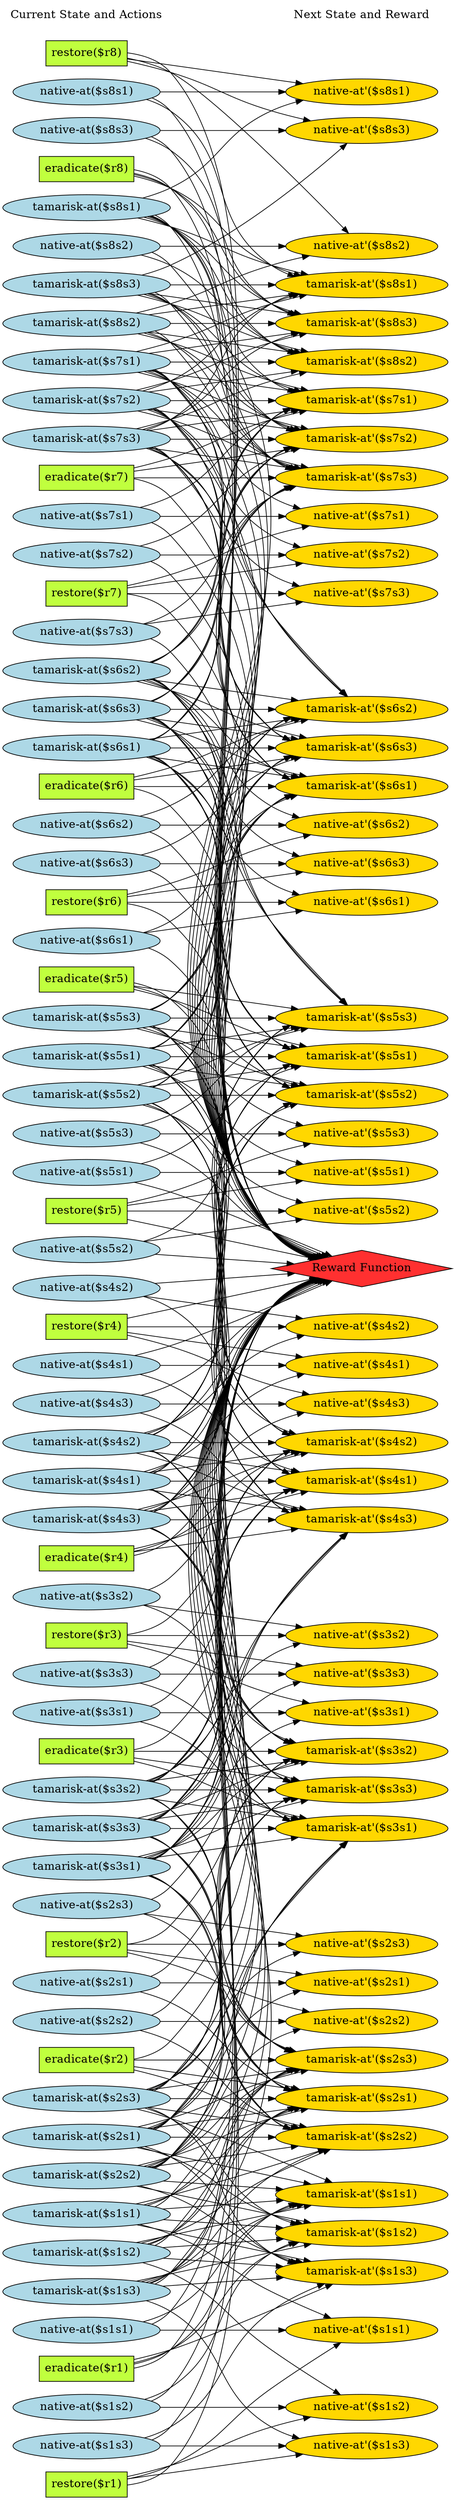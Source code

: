 digraph G {
	graph [bb="0,0,588.92,3526",
		fontname=Helvetica,
		fontsize=16,
		rankdir=LR,
		ranksep=2.00,
		ratio=auto,
		size=600
	];
	node [fontsize=16,
		label="\N"
	];
	{
		graph [rank=same];
		"native-at($s7s1)"		 [color=black,
			fillcolor=lightblue,
			height=0.51069,
			pos="95.459,3400",
			shape=ellipse,
			style=filled,
			width=2.3374];
		"restore($r4)"		 [color=black,
			fillcolor=olivedrab1,
			height=0.5,
			pos="95.459,1654",
			shape=box,
			style=filled,
			width=1.2778];
		"tamarisk-at($s6s2)"		 [color=black,
			fillcolor=lightblue,
			height=0.51069,
			pos="95.459,2799",
			shape=ellipse,
			style=filled,
			width=2.6517];
		"tamarisk-at($s3s3)"		 [color=black,
			fillcolor=lightblue,
			height=0.51069,
			pos="95.459,1001",
			shape=ellipse,
			style=filled,
			width=2.6517];
		"eradicate($r4)"		 [color=black,
			fillcolor=olivedrab1,
			height=0.5,
			pos="95.459,1326",
			shape=box,
			style=filled,
			width=1.4583];
		"native-at($s1s2)"		 [color=black,
			fillcolor=lightblue,
			height=0.51069,
			pos="95.459,127",
			shape=ellipse,
			style=filled,
			width=2.3374];
		"native-at($s4s1)"		 [color=black,
			fillcolor=lightblue,
			height=0.51069,
			pos="95.459,1545",
			shape=ellipse,
			style=filled,
			width=2.3374];
		"native-at($s6s3)"		 [color=black,
			fillcolor=lightblue,
			height=0.51069,
			pos="95.459,2526",
			shape=ellipse,
			style=filled,
			width=2.3374];
		"restore($r5)"		 [color=black,
			fillcolor=olivedrab1,
			height=0.5,
			pos="95.459,1817",
			shape=box,
			style=filled,
			width=1.2778];
		"tamarisk-at($s6s3)"		 [color=black,
			fillcolor=lightblue,
			height=0.51069,
			pos="95.459,2744",
			shape=ellipse,
			style=filled,
			width=2.6517];
		"tamarisk-at($s1s1)"		 [color=black,
			fillcolor=lightblue,
			height=0.51069,
			pos="95.459,290",
			shape=ellipse,
			style=filled,
			width=2.6517];
		"tamarisk-at($s4s1)"		 [color=black,
			fillcolor=lightblue,
			height=0.51069,
			pos="95.459,1380",
			shape=ellipse,
			style=filled,
			width=2.6517];
		"eradicate($r5)"		 [color=black,
			fillcolor=olivedrab1,
			height=0.5,
			pos="95.459,2145",
			shape=box,
			style=filled,
			width=1.4583];
		"native-at($s1s3)"		 [color=black,
			fillcolor=lightblue,
			height=0.51069,
			pos="95.459,235",
			shape=ellipse,
			style=filled,
			width=2.3374];
		"native-at($s4s2)"		 [color=black,
			fillcolor=lightblue,
			height=0.51069,
			pos="95.459,1600",
			shape=ellipse,
			style=filled,
			width=2.3374];
		"native-at($s6s2)"		 [color=black,
			fillcolor=lightblue,
			height=0.51069,
			pos="95.459,2581",
			shape=ellipse,
			style=filled,
			width=2.3374];
		"restore($r6)"		 [color=black,
			fillcolor=olivedrab1,
			height=0.5,
			pos="95.459,2417",
			shape=box,
			style=filled,
			width=1.2778];
		"tamarisk-at($s5s3)"		 [color=black,
			fillcolor=lightblue,
			height=0.51069,
			pos="95.459,2091",
			shape=ellipse,
			style=filled,
			width=2.6517];
		"tamarisk-at($s8s2)"		 [color=black,
			fillcolor=lightblue,
			height=0.51069,
			pos="95.459,2962",
			shape=ellipse,
			style=filled,
			width=2.6517];
		"Current State and Actions"		 [color=black,
			fillcolor=white,
			height=0.5,
			pos="95.459,3508",
			shape=plaintext,
			style=bold,
			width=2.5139];
		"tamarisk-at($s3s1)"		 [color=black,
			fillcolor=lightblue,
			height=0.51069,
			pos="95.459,891",
			shape=ellipse,
			style=filled,
			width=2.6517];
		"native-at($s3s2)"		 [color=black,
			fillcolor=lightblue,
			height=0.51069,
			pos="95.459,1164",
			shape=ellipse,
			style=filled,
			width=2.3374];
		"eradicate($r2)"		 [color=black,
			fillcolor=olivedrab1,
			height=0.5,
			pos="95.459,619",
			shape=box,
			style=filled,
			width=1.4583];
		"native-at($s6s1)"		 [color=black,
			fillcolor=lightblue,
			height=0.51069,
			pos="95.459,2471",
			shape=ellipse,
			style=filled,
			width=2.3374];
		"restore($r7)"		 [color=black,
			fillcolor=olivedrab1,
			height=0.5,
			pos="95.459,3454",
			shape=box,
			style=filled,
			width=1.2778];
		"tamarisk-at($s8s3)"		 [color=black,
			fillcolor=lightblue,
			height=0.51069,
			pos="95.459,3017",
			shape=ellipse,
			style=filled,
			width=2.6517];
		"tamarisk-at($s6s1)"		 [color=black,
			fillcolor=lightblue,
			height=0.51069,
			pos="95.459,2689",
			shape=ellipse,
			style=filled,
			width=2.6517];
		"tamarisk-at($s3s2)"		 [color=black,
			fillcolor=lightblue,
			height=0.51069,
			pos="95.459,946",
			shape=ellipse,
			style=filled,
			width=2.6517];
		"native-at($s1s1)"		 [color=black,
			fillcolor=lightblue,
			height=0.51069,
			pos="95.459,72",
			shape=ellipse,
			style=filled,
			width=2.3374];
		"native-at($s3s3)"		 [color=black,
			fillcolor=lightblue,
			height=0.51069,
			pos="95.459,1272",
			shape=ellipse,
			style=filled,
			width=2.3374];
		"eradicate($r3)"		 [color=black,
			fillcolor=olivedrab1,
			height=0.5,
			pos="95.459,1055",
			shape=box,
			style=filled,
			width=1.4583];
		"native-at($s8s2)"		 [color=black,
			fillcolor=lightblue,
			height=0.51069,
			pos="95.459,2308",
			shape=ellipse,
			style=filled,
			width=2.3374];
		"restore($r8)"		 [color=black,
			fillcolor=olivedrab1,
			height=0.5,
			pos="95.459,2199",
			shape=box,
			style=filled,
			width=1.2778];
		"tamarisk-at($s7s3)"		 [color=black,
			fillcolor=lightblue,
			height=0.51069,
			pos="95.459,3072",
			shape=ellipse,
			style=filled,
			width=2.6517];
		"tamarisk-at($s5s1)"		 [color=black,
			fillcolor=lightblue,
			height=0.51069,
			pos="95.459,1981",
			shape=ellipse,
			style=filled,
			width=2.6517];
		"tamarisk-at($s2s1)"		 [color=black,
			fillcolor=lightblue,
			height=0.51069,
			pos="95.459,510",
			shape=ellipse,
			style=filled,
			width=2.6517];
		"tamarisk-at($s2s2)"		 [color=black,
			fillcolor=lightblue,
			height=0.51069,
			pos="95.459,565",
			shape=ellipse,
			style=filled,
			width=2.6517];
		"native-at($s2s3)"		 [color=black,
			fillcolor=lightblue,
			height=0.51069,
			pos="95.459,673",
			shape=ellipse,
			style=filled,
			width=2.3374];
		"native-at($s5s2)"		 [color=black,
			fillcolor=lightblue,
			height=0.51069,
			pos="95.459,1871",
			shape=ellipse,
			style=filled,
			width=2.3374];
		"native-at($s8s3)"		 [color=black,
			fillcolor=lightblue,
			height=0.51069,
			pos="95.459,2363",
			shape=ellipse,
			style=filled,
			width=2.3374];
		"native-at($s8s1)"		 [color=black,
			fillcolor=lightblue,
			height=0.51069,
			pos="95.459,2253",
			shape=ellipse,
			style=filled,
			width=2.3374];
		"tamarisk-at($s8s1)"		 [color=black,
			fillcolor=lightblue,
			height=0.51069,
			pos="95.459,2907",
			shape=ellipse,
			style=filled,
			width=2.6517];
		"tamarisk-at($s5s2)"		 [color=black,
			fillcolor=lightblue,
			height=0.51069,
			pos="95.459,2036",
			shape=ellipse,
			style=filled,
			width=2.6517];
		"tamarisk-at($s2s3)"		 [color=black,
			fillcolor=lightblue,
			height=0.51069,
			pos="95.459,455",
			shape=ellipse,
			style=filled,
			width=2.6517];
		"native-at($s3s1)"		 [color=black,
			fillcolor=lightblue,
			height=0.51069,
			pos="95.459,1109",
			shape=ellipse,
			style=filled,
			width=2.3374];
		"native-at($s5s3)"		 [color=black,
			fillcolor=lightblue,
			height=0.51069,
			pos="95.459,1926",
			shape=ellipse,
			style=filled,
			width=2.3374];
		"eradicate($r1)"		 [color=black,
			fillcolor=olivedrab1,
			height=0.5,
			pos="95.459,181",
			shape=box,
			style=filled,
			width=1.4583];
		"native-at($s7s3)"		 [color=black,
			fillcolor=lightblue,
			height=0.51069,
			pos="95.459,3237",
			shape=ellipse,
			style=filled,
			width=2.3374];
		"restore($r2)"		 [color=black,
			fillcolor=olivedrab1,
			height=0.5,
			pos="95.459,782",
			shape=box,
			style=filled,
			width=1.2778];
		"tamarisk-at($s7s1)"		 [color=black,
			fillcolor=lightblue,
			height=0.51069,
			pos="95.459,3182",
			shape=ellipse,
			style=filled,
			width=2.6517];
		"tamarisk-at($s4s2)"		 [color=black,
			fillcolor=lightblue,
			height=0.51069,
			pos="95.459,1435",
			shape=ellipse,
			style=filled,
			width=2.6517];
		"tamarisk-at($s1s2)"		 [color=black,
			fillcolor=lightblue,
			height=0.51069,
			pos="95.459,345",
			shape=ellipse,
			style=filled,
			width=2.6517];
		"tamarisk-at($s1s3)"		 [color=black,
			fillcolor=lightblue,
			height=0.51069,
			pos="95.459,400",
			shape=ellipse,
			style=filled,
			width=2.6517];
		"eradicate($r6)"		 [color=black,
			fillcolor=olivedrab1,
			height=0.5,
			pos="95.459,2635",
			shape=box,
			style=filled,
			width=1.4583];
		"native-at($s2s1)"		 [color=black,
			fillcolor=lightblue,
			height=0.51069,
			pos="95.459,728",
			shape=ellipse,
			style=filled,
			width=2.3374];
		"native-at($s4s3)"		 [color=black,
			fillcolor=lightblue,
			height=0.51069,
			pos="95.459,1708",
			shape=ellipse,
			style=filled,
			width=2.3374];
		"restore($r1)"		 [color=black,
			fillcolor=olivedrab1,
			height=0.5,
			pos="95.459,18",
			shape=box,
			style=filled,
			width=1.2778];
		"restore($r3)"		 [color=black,
			fillcolor=olivedrab1,
			height=0.5,
			pos="95.459,1218",
			shape=box,
			style=filled,
			width=1.2778];
		"native-at($s7s2)"		 [color=black,
			fillcolor=lightblue,
			height=0.51069,
			pos="95.459,3345",
			shape=ellipse,
			style=filled,
			width=2.3374];
		"eradicate($r8)"		 [color=black,
			fillcolor=olivedrab1,
			height=0.5,
			pos="95.459,2853",
			shape=box,
			style=filled,
			width=1.4583];
		"tamarisk-at($s7s2)"		 [color=black,
			fillcolor=lightblue,
			height=0.51069,
			pos="95.459,3127",
			shape=ellipse,
			style=filled,
			width=2.6517];
		"tamarisk-at($s4s3)"		 [color=black,
			fillcolor=lightblue,
			height=0.51069,
			pos="95.459,1490",
			shape=ellipse,
			style=filled,
			width=2.6517];
		"native-at($s2s2)"		 [color=black,
			fillcolor=lightblue,
			height=0.51069,
			pos="95.459,836",
			shape=ellipse,
			style=filled,
			width=2.3374];
		"eradicate($r7)"		 [color=black,
			fillcolor=olivedrab1,
			height=0.5,
			pos="95.459,3291",
			shape=box,
			style=filled,
			width=1.4583];
		"native-at($s5s1)"		 [color=black,
			fillcolor=lightblue,
			height=0.51069,
			pos="95.459,1763",
			shape=ellipse,
			style=filled,
			width=2.3374];
	}
	{
		graph [rank=same];
		"native-at'($s4s2)"		 [color=black,
			fillcolor=gold1,
			height=0.51069,
			pos="461.92,1600",
			shape=ellipse,
			style=filled,
			width=2.3963];
		"native-at'($s7s1)"		 [color=black,
			fillcolor=gold1,
			height=0.51069,
			pos="461.92,3400",
			shape=ellipse,
			style=filled,
			width=2.3963];
		"Next State and Reward"		 [color=black,
			fillcolor=white,
			height=0.5,
			pos="461.92,3508",
			shape=plaintext,
			style=bold,
			width=2.25];
		"tamarisk-at'($s8s1)"		 [color=black,
			fillcolor=gold1,
			height=0.51069,
			pos="461.92,2852",
			shape=ellipse,
			style=filled,
			width=2.7106];
		"native-at'($s1s3)"		 [color=black,
			fillcolor=gold1,
			height=0.51069,
			pos="461.92,235",
			shape=ellipse,
			style=filled,
			width=2.3963];
		"tamarisk-at'($s2s3)"		 [color=black,
			fillcolor=gold1,
			height=0.51069,
			pos="461.92,508",
			shape=ellipse,
			style=filled,
			width=2.7106];
		"tamarisk-at'($s5s2)"		 [color=black,
			fillcolor=gold1,
			height=0.51069,
			pos="461.92,2036",
			shape=ellipse,
			style=filled,
			width=2.7106];
		"native-at'($s4s3)"		 [color=black,
			fillcolor=gold1,
			height=0.51069,
			pos="461.92,1655",
			shape=ellipse,
			style=filled,
			width=2.3963];
		"native-at'($s7s2)"		 [color=black,
			fillcolor=gold1,
			height=0.51069,
			pos="461.92,3345",
			shape=ellipse,
			style=filled,
			width=2.3963];
		"tamarisk-at'($s3s1)"		 [color=black,
			fillcolor=gold1,
			height=0.51069,
			pos="461.92,944",
			shape=ellipse,
			style=filled,
			width=2.7106];
		"tamarisk-at'($s8s2)"		 [color=black,
			fillcolor=gold1,
			height=0.51069,
			pos="461.92,2907",
			shape=ellipse,
			style=filled,
			width=2.7106];
		"tamarisk-at'($s5s3)"		 [color=black,
			fillcolor=gold1,
			height=0.51069,
			pos="461.92,2091",
			shape=ellipse,
			style=filled,
			width=2.7106];
		"native-at'($s2s1)"		 [color=black,
			fillcolor=gold1,
			height=0.51069,
			pos="461.92,728",
			shape=ellipse,
			style=filled,
			width=2.3963];
		"native-at'($s3s3)"		 [color=black,
			fillcolor=gold1,
			height=0.51069,
			pos="461.92,1219",
			shape=ellipse,
			style=filled,
			width=2.3963];
		"native-at'($s6s2)"		 [color=black,
			fillcolor=gold1,
			height=0.51069,
			pos="461.92,2580",
			shape=ellipse,
			style=filled,
			width=2.3963];
		"tamarisk-at'($s8s3)"		 [color=black,
			fillcolor=gold1,
			height=0.51069,
			pos="461.92,2962",
			shape=ellipse,
			style=filled,
			width=2.7106];
		"tamarisk-at'($s3s2)"		 [color=black,
			fillcolor=gold1,
			height=0.51069,
			pos="461.92,999",
			shape=ellipse,
			style=filled,
			width=2.7106];
		"native-at'($s1s1)"		 [color=black,
			fillcolor=gold1,
			height=0.51069,
			pos="461.92,72",
			shape=ellipse,
			style=filled,
			width=2.3963];
		"tamarisk-at'($s6s1)"		 [color=black,
			fillcolor=gold1,
			height=0.51069,
			pos="461.92,2635",
			shape=ellipse,
			style=filled,
			width=2.7106];
		"native-at'($s6s3)"		 [color=black,
			fillcolor=gold1,
			height=0.51069,
			pos="461.92,2525",
			shape=ellipse,
			style=filled,
			width=2.3963];
		"tamarisk-at'($s1s1)"		 [color=black,
			fillcolor=gold1,
			height=0.51069,
			pos="461.92,316",
			shape=ellipse,
			style=filled,
			width=2.7106];
		"tamarisk-at'($s6s2)"		 [color=black,
			fillcolor=gold1,
			height=0.51069,
			pos="461.92,2745",
			shape=ellipse,
			style=filled,
			width=2.7106];
		"native-at'($s4s1)"		 [color=black,
			fillcolor=gold1,
			height=0.51069,
			pos="461.92,1545",
			shape=ellipse,
			style=filled,
			width=2.3963];
		"tamarisk-at'($s3s3)"		 [color=black,
			fillcolor=gold1,
			height=0.51069,
			pos="461.92,1054",
			shape=ellipse,
			style=filled,
			width=2.7106];
		"native-at'($s1s2)"		 [color=black,
			fillcolor=gold1,
			height=0.51069,
			pos="461.92,127",
			shape=ellipse,
			style=filled,
			width=2.3963];
		"native-at'($s5s3)"		 [color=black,
			fillcolor=gold1,
			height=0.51069,
			pos="461.92,1926",
			shape=ellipse,
			style=filled,
			width=2.3963];
		"tamarisk-at'($s1s2)"		 [color=black,
			fillcolor=gold1,
			height=0.51069,
			pos="461.92,371",
			shape=ellipse,
			style=filled,
			width=2.7106];
		"Reward Function"		 [color=black,
			fillcolor=firebrick1,
			height=0.72222,
			pos="461.92,1736",
			shape=diamond,
			style=filled,
			width=3.5278];
		"tamarisk-at'($s6s3)"		 [color=black,
			fillcolor=gold1,
			height=0.51069,
			pos="461.92,2690",
			shape=ellipse,
			style=filled,
			width=2.7106];
		"native-at'($s8s2)"		 [color=black,
			fillcolor=gold1,
			height=0.51069,
			pos="461.92,2308",
			shape=ellipse,
			style=filled,
			width=2.3963];
		"tamarisk-at'($s4s1)"		 [color=black,
			fillcolor=gold1,
			height=0.51069,
			pos="461.92,1380",
			shape=ellipse,
			style=filled,
			width=2.7106];
		"native-at'($s3s1)"		 [color=black,
			fillcolor=gold1,
			height=0.51069,
			pos="461.92,1109",
			shape=ellipse,
			style=filled,
			width=2.3963];
		"native-at'($s6s1)"		 [color=black,
			fillcolor=gold1,
			height=0.51069,
			pos="461.92,2470",
			shape=ellipse,
			style=filled,
			width=2.3963];
		"tamarisk-at'($s1s3)"		 [color=black,
			fillcolor=gold1,
			height=0.51069,
			pos="461.92,426",
			shape=ellipse,
			style=filled,
			width=2.7106];
		"native-at'($s8s3)"		 [color=black,
			fillcolor=gold1,
			height=0.51069,
			pos="461.92,2363",
			shape=ellipse,
			style=filled,
			width=2.3963];
		"native-at'($s3s2)"		 [color=black,
			fillcolor=gold1,
			height=0.51069,
			pos="461.92,1164",
			shape=ellipse,
			style=filled,
			width=2.3963];
		"tamarisk-at'($s4s2)"		 [color=black,
			fillcolor=gold1,
			height=0.51069,
			pos="461.92,1435",
			shape=ellipse,
			style=filled,
			width=2.7106];
		"tamarisk-at'($s7s1)"		 [color=black,
			fillcolor=gold1,
			height=0.51069,
			pos="461.92,3127",
			shape=ellipse,
			style=filled,
			width=2.7106];
		"native-at'($s5s1)"		 [color=black,
			fillcolor=gold1,
			height=0.51069,
			pos="461.92,1816",
			shape=ellipse,
			style=filled,
			width=2.3963];
		"native-at'($s7s3)"		 [color=black,
			fillcolor=gold1,
			height=0.51069,
			pos="461.92,3237",
			shape=ellipse,
			style=filled,
			width=2.3963];
		"tamarisk-at'($s2s1)"		 [color=black,
			fillcolor=gold1,
			height=0.51069,
			pos="461.92,563",
			shape=ellipse,
			style=filled,
			width=2.7106];
		"tamarisk-at'($s7s2)"		 [color=black,
			fillcolor=gold1,
			height=0.51069,
			pos="461.92,3072",
			shape=ellipse,
			style=filled,
			width=2.7106];
		"tamarisk-at'($s4s3)"		 [color=black,
			fillcolor=gold1,
			height=0.51069,
			pos="461.92,1490",
			shape=ellipse,
			style=filled,
			width=2.7106];
		"native-at'($s2s2)"		 [color=black,
			fillcolor=gold1,
			height=0.51069,
			pos="461.92,783",
			shape=ellipse,
			style=filled,
			width=2.3963];
		"native-at'($s5s2)"		 [color=black,
			fillcolor=gold1,
			height=0.51069,
			pos="461.92,1871",
			shape=ellipse,
			style=filled,
			width=2.3963];
		"tamarisk-at'($s2s2)"		 [color=black,
			fillcolor=gold1,
			height=0.51069,
			pos="461.92,618",
			shape=ellipse,
			style=filled,
			width=2.7106];
		"tamarisk-at'($s7s3)"		 [color=black,
			fillcolor=gold1,
			height=0.51069,
			pos="461.92,3017",
			shape=ellipse,
			style=filled,
			width=2.7106];
		"tamarisk-at'($s5s1)"		 [color=black,
			fillcolor=gold1,
			height=0.51069,
			pos="461.92,1981",
			shape=ellipse,
			style=filled,
			width=2.7106];
		"native-at'($s8s1)"		 [color=black,
			fillcolor=gold1,
			height=0.51069,
			pos="461.92,2253",
			shape=ellipse,
			style=filled,
			width=2.3963];
		"native-at'($s2s3)"		 [color=black,
			fillcolor=gold1,
			height=0.51069,
			pos="461.92,673",
			shape=ellipse,
			style=filled,
			width=2.3963];
	}
	"native-at($s7s1)" -> "native-at'($s7s1)"	 [color=black,
		pos="e,375.59,3400 179.62,3400 234.91,3400 307.69,3400 365.37,3400",
		style=solid];
	"native-at($s7s1)" -> "Reward Function"	 [pos="e,396.15,1748.7 166.34,3389.9 175.77,3385.7 184.41,3379.9 190.92,3372 414.85,3098.8 126.34,2074.1 334.92,1789 347.56,1771.7 366.94,\
1760 386.74,1752.2"];
	"native-at($s7s1)" -> "tamarisk-at'($s7s1)"	 [color=black,
		pos="e,429.81,3144.4 157.09,3387.5 168.84,3383.6 180.67,3378.5 190.92,3372 272.22,3320.3 262.07,3273 334.92,3210 361.67,3186.8 395.27,\
3165 421.05,3149.6",
		style=solid];
	"restore($r4)" -> "native-at'($s4s2)"	 [color=black,
		pos="e,390.68,1610.4 141.51,1647.3 201.09,1638.5 307.08,1622.8 380.54,1611.9",
		style=solid];
	"restore($r4)" -> "native-at'($s4s3)"	 [color=black,
		pos="e,375.35,1654.8 141.51,1654.1 197.08,1654.3 293.05,1654.5 365.32,1654.7",
		style=solid];
	"restore($r4)" -> "native-at'($s4s1)"	 [color=black,
		pos="e,397.34,1557.3 141.85,1641.8 157.48,1637.4 175.05,1632.2 190.92,1627 255.83,1605.6 269.4,1592.5 334.92,1573 351.71,1568 369.99,\
1563.5 387.29,1559.5",
		style=solid];
	"restore($r4)" -> "Reward Function"	 [pos="e,400.85,1722.5 141.51,1664.1 203.91,1678.2 317.21,1703.7 390.74,1720.2"];
	"tamarisk-at($s6s2)" -> "tamarisk-at'($s5s2)"	 [color=black,
		pos="e,370.61,2042.7 168.43,2786.9 176.87,2783 184.68,2777.8 190.92,2771 407.57,2534.6 110.19,2292.8 334.92,2064 342.36,2056.4 351.36,\
2050.7 361.08,2046.4",
		style=solid];
	"tamarisk-at($s6s2)" -> "tamarisk-at'($s5s3)"	 [color=black,
		pos="e,438.23,2109.1 167.59,2786.8 176.27,2782.9 184.37,2777.8 190.92,2771 365.41,2591.2 213.79,2445.3 334.92,2226 359.43,2181.6 401.74,\
2140.6 430.5,2115.6",
		style=solid];
	"tamarisk-at($s6s2)" -> "native-at'($s6s2)"	 [color=black,
		pos="e,385.71,2588.7 160.58,2785.3 171.17,2781.6 181.69,2776.9 190.92,2771 272.42,2719 251.66,2657.1 334.92,2608 347.39,2600.6 361.58,\
2595.2 375.84,2591.2",
		style=solid];
	"tamarisk-at($s6s2)" -> "tamarisk-at'($s6s1)"	 [color=black,
		pos="e,384.92,2646.4 156.65,2784.7 168.31,2780.9 180.22,2776.4 190.92,2771 262.39,2735.1 262.24,2696.4 334.92,2663 347.45,2657.2 361.24,\
2652.6 374.96,2648.9",
		style=solid];
	"tamarisk-at($s6s2)" -> "tamarisk-at'($s6s2)"	 [color=black,
		pos="e,384.69,2756.3 171.53,2787.9 230.55,2779.1 312.83,2766.9 374.58,2757.8",
		style=solid];
	"tamarisk-at($s6s2)" -> "Reward Function"	 [pos="e,397.38,1748.9 169.25,2787 177.45,2783.1 184.98,2777.9 190.92,2771 479.82,2437.7 64.774,2137.7 334.92,1789 348.16,1771.9 367.92,\
1760.3 387.9,1752.4"];
	"tamarisk-at($s6s2)" -> "tamarisk-at'($s6s3)"	 [color=black,
		pos="e,393.79,2703.2 150.1,2783.8 163.48,2779.8 177.77,2775.4 190.92,2771 255.65,2749.5 269.49,2737.2 334.92,2718 350.59,2713.4 367.55,\
2709.1 383.79,2705.4",
		style=solid];
	"tamarisk-at($s6s2)" -> "tamarisk-at'($s7s1)"	 [color=black,
		pos="e,375.15,3118.5 165.76,2811.7 174.81,2815.3 183.5,2820 190.92,2826 297.42,2912.5 225.88,3015.8 334.92,3099 344.01,3105.9 354.49,\
3111.2 365.43,3115.2",
		style=solid];
	"tamarisk-at($s6s2)" -> "tamarisk-at'($s7s2)"	 [color=black,
		pos="e,377.17,3062.9 164.25,2812 173.73,2815.6 182.94,2820.2 190.92,2826 284.56,2894.7 239.27,2978.2 334.92,3044 344.72,3050.7 355.89,\
3055.9 367.42,3059.8",
		style=solid];
	"tamarisk-at($s6s2)" -> "tamarisk-at'($s7s3)"	 [color=black,
		pos="e,380.09,3006.9 161.57,2812.3 171.82,2815.9 181.98,2820.4 190.92,2826 272.67,2877.6 251.66,2939.9 334.92,2989 345.73,2995.4 357.85,\
3000.3 370.18,3004.1",
		style=solid];
	"tamarisk-at($s6s2)" -> "tamarisk-at'($s5s1)"	 [color=black,
		pos="e,370.48,1987.6 168.52,2787 176.94,2783.1 184.73,2777.9 190.92,2771 421.97,2515.3 95.124,2256.6 334.92,2009 342.3,2001.4 351.27,\
1995.6 360.98,1991.3",
		style=solid];
	"tamarisk-at($s3s3)" -> "tamarisk-at'($s2s3)"	 [color=black,
		pos="e,372.55,515.39 166.75,988.65 175.66,984.76 184.04,979.67 190.92,973 337.68,830.6 183.3,673.22 334.92,536 343.06,528.63 352.7,523.06 \
362.97,518.86",
		style=solid];
	"tamarisk-at($s3s3)" -> "tamarisk-at'($s3s1)"	 [color=black,
		pos="e,386.34,955.66 170.21,989.47 229.82,980.14 313.76,967.02 376.13,957.26",
		style=solid];
	"tamarisk-at($s3s3)" -> "native-at'($s3s3)"	 [color=black,
		pos="e,385.71,1210.3 161.57,1014.3 171.82,1017.9 181.98,1022.4 190.92,1028 272.67,1079.6 251.66,1141.9 334.92,1191 347.39,1198.4 361.58,\
1203.8 375.84,1207.8",
		style=solid];
	"tamarisk-at($s3s3)" -> "tamarisk-at'($s3s2)"	 [color=black,
		pos="e,364.37,999.53 191.27,1000.5 241.19,1000.2 302.59,999.87 354.19,999.59",
		style=solid];
	"tamarisk-at($s3s3)" -> "tamarisk-at'($s3s3)"	 [color=black,
		pos="e,384.12,1042.8 172.42,1012 231.21,1020.6 312.68,1032.4 374.06,1041.4",
		style=solid];
	"tamarisk-at($s3s3)" -> "Reward Function"	 [pos="e,399.7,1722.6 169.24,1012.8 177.34,1016.6 184.84,1021.5 190.92,1028 394.78,1244.8 145.17,1452.7 334.92,1682 349.13,1699.2 369.81,\
1711 390.32,1719.1"];
	"tamarisk-at($s3s3)" -> "tamarisk-at'($s4s1)"	 [color=black,
		pos="e,441.91,1361.8 164.25,1014 173.73,1017.6 182.94,1022.2 190.92,1028 284.56,1096.7 262.88,1154.9 334.92,1246 366.65,1286.1 408.01,\
1328.5 434.52,1354.6",
		style=solid];
	"tamarisk-at($s3s3)" -> "tamarisk-at'($s4s2)"	 [color=black,
		pos="e,373.23,1427.3 167.41,1013.3 176.01,1017 184.14,1021.8 190.92,1028 323.61,1149.9 198.64,1289.1 334.92,1407 343.29,1414.2 353.12,\
1419.7 363.53,1423.9",
		style=solid];
	"tamarisk-at($s3s3)" -> "tamarisk-at'($s2s1)"	 [color=black,
		pos="e,373.21,570.67 166.01,988.58 175.14,984.71 183.78,979.64 190.92,973 323.77,849.42 197.85,709.88 334.92,591 343.28,583.75 353.1,\
578.25 363.51,574.11",
		style=solid];
	"tamarisk-at($s3s3)" -> "tamarisk-at'($s4s3)"	 [color=black,
		pos="e,372.57,1482.6 168.14,1013.2 176.52,1016.9 184.39,1021.7 190.92,1028 337.61,1168.7 184.1,1325.8 334.92,1462 343.07,1469.4 352.71,\
1474.9 362.98,1479.1",
		style=solid];
	"tamarisk-at($s3s3)" -> "tamarisk-at'($s2s2)"	 [color=black,
		pos="e,373.96,626.07 165.21,988.43 174.55,984.58 183.47,979.56 190.92,973 310.09,868.04 212.17,746.75 334.92,646 343.63,638.85 353.77,\
633.43 364.46,629.34",
		style=solid];
	"eradicate($r4)" -> "Reward Function"	 [pos="e,404.13,1721.8 148.05,1332.2 163.24,1336.1 178.98,1342.6 190.92,1353 311.09,1458 221.62,1569.6 334.92,1682 351.33,1698.3 373.42,\
1710 394.52,1718.2"];
	"eradicate($r4)" -> "tamarisk-at'($s4s1)"	 [color=black,
		pos="e,384.5,1368.7 148.29,1333.7 207.11,1342.4 303.98,1356.7 374.33,1367.2",
		style=solid];
	"eradicate($r4)" -> "tamarisk-at'($s4s2)"	 [color=black,
		pos="e,393.45,1421.8 148.16,1340 162.11,1344 177.15,1348.5 190.92,1353 255.83,1374.4 269.4,1387.5 334.92,1407 350.48,1411.6 367.33,1415.9 \
383.49,1419.6",
		style=solid];
	"eradicate($r4)" -> "tamarisk-at'($s4s3)"	 [color=black,
		pos="e,384.9,1478.6 148.25,1337.1 162.48,1341.1 177.64,1346.4 190.92,1353 262.73,1388.9 262.07,1428.3 334.92,1462 347.44,1467.8 361.22,\
1472.4 374.94,1476.1",
		style=solid];
	"native-at($s1s2)" -> "native-at'($s1s2)"	 [color=black,
		pos="e,375.59,127 179.62,127 234.91,127 307.69,127 365.37,127",
		style=solid];
	"native-at($s1s2)" -> "tamarisk-at'($s1s2)"	 [color=black,
		pos="e,378.29,361.35 159.96,139.05 170.84,142.78 181.62,147.65 190.92,154 278.13,213.55 245.97,286.08 334.92,343 345.2,349.58 356.8,354.62 \
368.7,358.49",
		style=solid];
	"native-at($s1s2)" -> "Reward Function"	 [pos="e,397.14,1723.1 167.23,136.81 176.29,140.84 184.6,146.39 190.92,154 408.85,416.35 134,1406.4 334.92,1682 347.75,1699.6 367.51,1711.5 \
387.6,1719.6"];
	"native-at($s4s1)" -> "native-at'($s4s1)"	 [color=black,
		pos="e,375.59,1545 179.62,1545 234.91,1545 307.69,1545 365.37,1545",
		style=solid];
	"native-at($s4s1)" -> "Reward Function"	 [pos="e,415.02,1719.4 153.68,1558.4 166.28,1562.3 179.32,1567.1 190.92,1573 262.55,1609.2 265.52,1641.7 334.92,1682 357.16,1694.9 383.07,\
1706.6 405.6,1715.7"];
	"native-at($s4s1)" -> "tamarisk-at'($s4s1)"	 [color=black,
		pos="e,384.9,1391.4 153.68,1531.6 166.28,1527.7 179.32,1522.9 190.92,1517 262.55,1480.8 262.07,1441.7 334.92,1408 347.44,1402.2 361.22,\
1397.6 374.94,1393.9",
		style=solid];
	"native-at($s6s3)" -> "native-at'($s6s3)"	 [color=black,
		pos="e,375.59,2525.2 179.62,2525.8 234.91,2525.6 307.69,2525.4 365.37,2525.3",
		style=solid];
	"native-at($s6s3)" -> "Reward Function"	 [pos="e,398.58,1749.1 165.12,2515.4 174.82,2511.3 183.87,2505.7 190.92,2498 408.09,2260.9 131.11,2037.7 334.92,1789 348.75,1772.1 368.9,\
1760.5 389.04,1752.6"];
	"native-at($s6s3)" -> "tamarisk-at'($s6s3)"	 [color=black,
		pos="e,384.92,2678.6 153.66,2539.4 166.26,2543.3 179.3,2548.2 190.92,2554 262.39,2589.9 262.24,2628.6 334.92,2662 347.45,2667.8 361.24,\
2672.4 374.96,2676.1",
		style=solid];
	"restore($r5)" -> "native-at'($s5s3)"	 [color=black,
		pos="e,397.34,1913.7 141.85,1829.2 157.48,1833.6 175.05,1838.8 190.92,1844 255.83,1865.4 269.4,1878.5 334.92,1898 351.71,1903 369.99,\
1907.5 387.29,1911.5",
		style=solid];
	"restore($r5)" -> "Reward Function"	 [pos="e,400.21,1749.5 141.51,1807 203.72,1793.2 316.55,1768.1 390.1,1751.7"];
	"restore($r5)" -> "native-at'($s5s1)"	 [color=black,
		pos="e,375.35,1816.2 141.51,1816.9 197.08,1816.7 293.05,1816.5 365.32,1816.3",
		style=solid];
	"restore($r5)" -> "native-at'($s5s2)"	 [color=black,
		pos="e,390.68,1860.6 141.51,1823.7 201.09,1832.5 307.08,1848.2 380.54,1859.1",
		style=solid];
	"tamarisk-at($s6s3)" -> "tamarisk-at'($s5s2)"	 [color=black,
		pos="e,371.07,2042.7 168.32,2731.8 176.78,2727.9 184.62,2722.8 190.92,2716 393.2,2498.9 125.21,2274 334.92,2064 342.48,2056.4 351.6,2050.7 \
361.44,2046.4",
		style=solid];
	"tamarisk-at($s6s3)" -> "tamarisk-at'($s5s3)"	 [color=black,
		pos="e,438.44,2109.2 167.42,2731.6 176.13,2727.8 184.27,2722.7 190.92,2716 351.23,2555.3 222.45,2423.2 334.92,2226 360.04,2182 402.2,\
2140.8 430.77,2115.8",
		style=solid];
	"tamarisk-at($s6s3)" -> "tamarisk-at'($s6s1)"	 [color=black,
		pos="e,393.79,2648.2 150.1,2728.8 163.48,2724.8 177.77,2720.4 190.92,2716 255.65,2694.5 269.49,2682.2 334.92,2663 350.59,2658.4 367.55,\
2654.1 383.79,2650.4",
		style=solid];
	"tamarisk-at($s6s3)" -> "native-at'($s6s3)"	 [color=black,
		pos="e,385.71,2533.7 160.58,2730.3 171.17,2726.6 181.69,2721.9 190.92,2716 272.42,2664 251.66,2602.1 334.92,2553 347.39,2545.6 361.58,\
2540.2 375.84,2536.2",
		style=solid];
	"tamarisk-at($s6s3)" -> "tamarisk-at'($s6s2)"	 [color=black,
		pos="e,364.05,2744.7 191.27,2744.3 241.09,2744.4 302.35,2744.6 353.88,2744.7",
		style=solid];
	"tamarisk-at($s6s3)" -> "Reward Function"	 [pos="e,397.46,1749 168.73,2732.2 177.12,2728.2 184.84,2723 190.92,2716 465.33,2402.1 78.177,2117.5 334.92,1789 348.23,1772 368.02,1760.3 \
387.99,1752.4"];
	"tamarisk-at($s6s3)" -> "tamarisk-at'($s6s3)"	 [color=black,
		pos="e,384.69,2701.3 171.53,2732.9 230.55,2724.1 312.83,2711.9 374.58,2702.8",
		style=solid];
	"tamarisk-at($s6s3)" -> "tamarisk-at'($s7s1)"	 [color=black,
		pos="e,373.96,3118.9 165.21,2756.6 174.55,2760.4 183.47,2765.4 190.92,2772 310.09,2877 212.17,2998.2 334.92,3099 343.63,3106.1 353.77,\
3111.6 364.46,3115.7",
		style=solid];
	"tamarisk-at($s6s3)" -> "tamarisk-at'($s7s2)"	 [color=black,
		pos="e,375.16,3063.4 164.31,2756.9 173.88,2760.7 183.11,2765.6 190.92,2772 296.76,2858.6 226.13,2961.1 334.92,3044 344.02,3050.9 354.5,\
3056.2 365.44,3060.2",
		style=solid];
	"tamarisk-at($s6s3)" -> "tamarisk-at'($s7s3)"	 [color=black,
		pos="e,377.19,3007.8 162.78,2757.2 172.77,2761 182.53,2765.8 190.92,2772 284,2840.8 239.51,2923.5 334.92,2989 344.73,2995.7 355.9,3000.9 \
367.43,3004.8",
		style=solid];
	"tamarisk-at($s6s3)" -> "tamarisk-at'($s5s1)"	 [color=black,
		pos="e,370.61,1987.7 168.43,2731.9 176.87,2728 184.68,2722.8 190.92,2716 407.57,2479.6 110.19,2237.8 334.92,2009 342.36,2001.4 351.36,\
1995.7 361.08,1991.4",
		style=solid];
	"tamarisk-at($s1s1)" -> "tamarisk-at'($s2s3)"	 [color=black,
		pos="e,414.08,491.96 158.64,303.93 169.77,307.66 180.98,312.3 190.92,318 267.02,361.64 261.65,404.75 334.92,453 356.37,467.13 382.06,\
479.1 404.62,488.23",
		style=solid];
	"tamarisk-at($s1s1)" -> "native-at'($s1s1)"	 [color=black,
		pos="e,385.73,80.702 160.07,276.46 170.83,272.7 181.54,267.96 190.92,262 272.22,210.33 251.87,148.82 334.92,100 347.4,92.665 361.6,87.249 \
375.86,83.25",
		style=solid];
	"tamarisk-at($s1s1)" -> "tamarisk-at'($s1s1)"	 [color=black,
		pos="e,370.24,309.53 185.15,296.33 238.01,300.1 305.28,304.9 360.15,308.81",
		style=solid];
	"tamarisk-at($s1s1)" -> "tamarisk-at'($s1s2)"	 [color=black,
		pos="e,398.02,357.02 158.7,303.83 222.22,317.95 320.77,339.85 387.93,354.78",
		style=solid];
	"tamarisk-at($s1s1)" -> "Reward Function"	 [pos="e,397.59,1723.1 169.51,301.75 177.68,305.75 185.12,311.03 190.92,318 580.78,786.63 -26.944,1191.4 334.92,1682 347.91,1699.6 367.82,\
1711.5 388,1719.6"];
	"tamarisk-at($s1s1)" -> "tamarisk-at'($s1s3)"	 [color=black,
		pos="e,388.9,413.74 153.61,304.75 166.09,308.57 179.09,313.03 190.92,318 258.42,346.35 266.47,372.01 334.92,398 348.92,403.32 364.21,\
407.77 379.15,411.44",
		style=solid];
	"tamarisk-at($s1s1)" -> "tamarisk-at'($s2s1)"	 [color=black,
		pos="e,377.19,553.83 162.78,303.19 172.77,306.96 182.53,311.8 190.92,318 284,386.8 239.51,469.47 334.92,535 344.73,541.74 355.9,546.89 \
367.43,550.81",
		style=solid];
	"tamarisk-at($s1s1)" -> "tamarisk-at'($s2s2)"	 [color=black,
		pos="e,375.16,609.44 164.31,302.87 173.88,306.67 183.11,311.61 190.92,318 296.76,404.65 226.13,507.08 334.92,590 344.02,596.93 354.5,\
602.22 365.44,606.23",
		style=solid];
	"tamarisk-at($s4s1)" -> "tamarisk-at'($s5s2)"	 [color=black,
		pos="e,371.22,2029.1 167.74,1392.1 176.39,1396 184.44,1401.2 190.92,1408 379.67,1607 139.37,1815.7 334.92,2008 342.55,2015.5 351.71,2021.2 \
361.58,2025.5",
		style=solid];
	"tamarisk-at($s4s1)" -> "tamarisk-at'($s3s1)"	 [color=black,
		pos="e,373.22,951.67 167.42,1367.7 176.02,1364 184.14,1359.2 190.92,1353 324.12,1230.4 198.12,1090.6 334.92,972 343.28,964.75 353.11,\
959.26 363.52,955.11",
		style=solid];
	"tamarisk-at($s4s1)" -> "tamarisk-at'($s5s3)"	 [color=black,
		pos="e,371.06,2084.3 168.33,1392.2 176.79,1396.1 184.63,1401.2 190.92,1408 393.98,1626.2 124.4,1852 334.92,2063 342.48,2070.6 351.6,2076.3 \
361.43,2080.6",
		style=solid];
	"tamarisk-at($s4s1)" -> "tamarisk-at'($s3s2)"	 [color=black,
		pos="e,373.97,1007.1 166.63,1367.6 175.45,1363.9 183.85,1359.2 190.92,1353 310.35,1249 212.43,1127.4 334.92,1027 343.63,1019.9 353.78,\
1014.4 364.47,1010.3",
		style=solid];
	"tamarisk-at($s4s1)" -> "native-at'($s4s1)"	 [color=black,
		pos="e,389.85,1534.8 156.67,1394.3 168.33,1398.1 180.23,1402.6 190.92,1408 262.55,1444.2 262.07,1483.3 334.92,1517 348.93,1523.5 364.53,\
1528.5 379.85,1532.4",
		style=solid];
	"tamarisk-at($s4s1)" -> "tamarisk-at'($s3s3)"	 [color=black,
		pos="e,375.17,1062.6 165.74,1367.3 174.8,1363.7 183.49,1359 190.92,1353 296.94,1267.2 226.38,1164.6 334.92,1082 344.02,1075.1 354.5,1069.8 \
365.45,1065.8",
		style=solid];
	"tamarisk-at($s4s1)" -> "Reward Function"	 [pos="e,405.7,1721.5 164.32,1392.8 173.9,1396.7 183.12,1401.6 190.92,1408 297.23,1495.3 233.88,1588.6 334.92,1682 352.2,1698 374.93,1709.7 \
396.32,1718"];
	"tamarisk-at($s4s1)" -> "tamarisk-at'($s4s1)"	 [color=black,
		pos="e,364.05,1380 191.27,1380 241.09,1380 302.35,1380 353.88,1380",
		style=solid];
	"tamarisk-at($s4s1)" -> "tamarisk-at'($s4s2)"	 [color=black,
		pos="e,385.13,1423.6 171.09,1391.3 230.27,1400.2 313.05,1412.7 374.99,1422",
		style=solid];
	"tamarisk-at($s4s1)" -> "tamarisk-at'($s4s3)"	 [color=black,
		pos="e,393.45,1476.8 150.12,1395.2 163.5,1399.2 177.78,1403.6 190.92,1408 255.73,1429.7 269.4,1442.5 334.92,1462 350.48,1466.6 367.33,\
1470.9 383.49,1474.6",
		style=solid];
	"tamarisk-at($s4s1)" -> "tamarisk-at'($s5s1)"	 [color=black,
		pos="e,371.41,1973.9 167.59,1392.2 176.27,1396.1 184.37,1401.2 190.92,1408 365.41,1587.8 154.29,1779.4 334.92,1953 342.71,1960.5 352.04,\
1966.2 362.05,1970.4",
		style=solid];
	"eradicate($r5)" -> "tamarisk-at'($s5s2)"	 [color=black,
		pos="e,393.45,2049.2 148.16,2131 162.11,2127 177.15,2122.5 190.92,2118 255.83,2096.6 269.4,2083.5 334.92,2064 350.48,2059.4 367.33,2055.1 \
383.49,2051.4",
		style=solid];
	"eradicate($r5)" -> "tamarisk-at'($s5s3)"	 [color=black,
		pos="e,384.5,2102.3 148.29,2137.3 207.11,2128.6 303.98,2114.3 374.33,2103.8",
		style=solid];
	"eradicate($r5)" -> "Reward Function"	 [pos="e,403.18,1750.1 148.05,2138.8 163.24,2134.9 178.98,2128.4 190.92,2118 311.09,2013 221.24,1901 334.92,1789 351.11,1773 372.84,1761.6 \
393.69,1753.5"];
	"eradicate($r5)" -> "tamarisk-at'($s5s1)"	 [color=black,
		pos="e,384.9,1992.4 148.25,2133.9 162.48,2129.9 177.64,2124.6 190.92,2118 262.73,2082.1 262.07,2042.7 334.92,2009 347.44,2003.2 361.22,\
1998.6 374.94,1994.9",
		style=solid];
	"native-at($s1s3)" -> "native-at'($s1s3)"	 [color=black,
		pos="e,375.59,235 179.62,235 234.91,235 307.69,235 365.37,235",
		style=solid];
	"native-at($s1s3)" -> "Reward Function"	 [pos="e,397.55,1723.2 166.27,245.21 175.7,249.36 184.37,255.1 190.92,263 595.34,751.14 -40.344,1171.1 334.92,1682 347.87,1699.6 367.77,\
1711.6 387.96,1719.6"];
	"native-at($s1s3)" -> "tamarisk-at'($s1s3)"	 [color=black,
		pos="e,382.32,415.33 155.65,247.95 167.75,251.84 180.09,256.79 190.92,263 267.02,306.64 257.35,357.03 334.92,398 346.52,404.13 359.42,\
408.92 372.4,412.66",
		style=solid];
	"native-at($s4s2)" -> "native-at'($s4s2)"	 [color=black,
		pos="e,375.59,1600 179.62,1600 234.91,1600 307.69,1600 365.37,1600",
		style=solid];
	"native-at($s4s2)" -> "Reward Function"	 [pos="e,419.3,1718.6 149.72,1614.2 163.25,1618.1 177.69,1622.5 190.92,1627 232.84,1641.4 344.04,1687.2 409.92,1714.7"];
	"native-at($s4s2)" -> "tamarisk-at'($s4s2)"	 [color=black,
		pos="e,384.9,1446.4 153.68,1586.6 166.28,1582.7 179.32,1577.9 190.92,1572 262.55,1535.8 262.07,1496.7 334.92,1463 347.44,1457.2 361.22,\
1452.6 374.94,1448.9",
		style=solid];
	"native-at($s6s2)" -> "native-at'($s6s2)"	 [color=black,
		pos="e,375.59,2580.2 179.62,2580.8 234.91,2580.6 307.69,2580.4 365.37,2580.3",
		style=solid];
	"native-at($s6s2)" -> "tamarisk-at'($s6s2)"	 [color=black,
		pos="e,384.9,2733.6 155.18,2594.1 167.31,2597.9 179.78,2602.4 190.92,2608 262.73,2643.9 262.07,2683.3 334.92,2717 347.44,2722.8 361.22,\
2727.4 374.94,2731.1",
		style=solid];
	"native-at($s6s2)" -> "Reward Function"	 [pos="e,398.12,1749.1 165.21,2570.5 174.9,2566.4 183.93,2560.7 190.92,2553 422.49,2296.5 117.79,2057.8 334.92,1789 348.56,1772.1 368.55,\
1760.5 388.61,1752.6"];
	"restore($r6)" -> "native-at'($s6s2)"	 [color=black,
		pos="e,389.87,2569.7 141.92,2426.4 157.89,2430.6 175.64,2436.4 190.92,2444 262.57,2479.6 262.24,2518.6 334.92,2552 348.95,2558.5 364.55,\
2563.5 379.87,2567.3",
		style=solid];
	"restore($r6)" -> "native-at'($s6s3)"	 [color=black,
		pos="e,397.69,2512.7 141.83,2429.2 157.46,2433.6 175.03,2438.8 190.92,2444 255.75,2465.2 269.49,2477.8 334.92,2497 351.81,2502 370.21,\
2506.5 387.59,2510.4",
		style=solid];
	"restore($r6)" -> "Reward Function"	 [pos="e,399.26,1749.3 141.89,2413.7 159.38,2410.2 178.18,2403.3 190.92,2390 380.9,2191.6 157.15,1998.4 334.92,1789 349.11,1772.3 369.46,\
1760.7 389.68,1752.8"];
	"restore($r6)" -> "native-at'($s6s1)"	 [color=black,
		pos="e,390.01,2459.7 141.51,2423.6 200.9,2432.2 306.43,2447.5 379.87,2458.2",
		style=solid];
	"tamarisk-at($s5s3)" -> "tamarisk-at'($s5s2)"	 [color=black,
		pos="e,385.13,2047.4 171.09,2079.7 230.27,2070.8 313.05,2058.3 374.99,2049",
		style=solid];
	"tamarisk-at($s5s3)" -> "tamarisk-at'($s5s3)"	 [color=black,
		pos="e,364.05,2091 191.27,2091 241.09,2091 302.35,2091 353.88,2091",
		style=solid];
	"tamarisk-at($s5s3)" -> "tamarisk-at'($s6s1)"	 [color=black,
		pos="e,371.97,2627.8 168.34,2103 176.69,2106.7 184.5,2111.6 190.92,2118 351.76,2277.6 169.39,2452.3 334.92,2607 342.88,2614.4 352.36,\
2620.1 362.5,2624.3",
		style=solid];
	"tamarisk-at($s5s3)" -> "tamarisk-at'($s6s2)"	 [color=black,
		pos="e,371.22,2738.1 169.12,2102.9 177.24,2106.7 184.78,2111.6 190.92,2118 380.37,2315.7 139.64,2525.1 334.92,2717 342.55,2724.5 351.71,\
2730.2 361.58,2734.4",
		style=solid];
	"tamarisk-at($s5s3)" -> "native-at'($s5s3)"	 [color=black,
		pos="e,389.85,1936.2 156.67,2076.7 168.33,2072.9 180.23,2068.4 190.92,2063 262.55,2026.8 262.07,1987.7 334.92,1954 348.93,1947.5 364.53,\
1942.5 379.85,1938.6",
		style=solid];
	"tamarisk-at($s5s3)" -> "Reward Function"	 [pos="e,404.76,1750.4 164.32,2078.2 173.9,2074.3 183.12,2069.4 190.92,2063 297.23,1975.7 233.56,1882 334.92,1789 351.9,1773.4 374.13,1762 \
395.19,1753.9"];
	"tamarisk-at($s5s3)" -> "tamarisk-at'($s6s3)"	 [color=black,
		pos="e,371.41,2682.9 168.98,2103 177.13,2106.8 184.71,2111.7 190.92,2118 366.02,2296.6 154.56,2488.7 334.92,2662 342.71,2669.5 352.04,\
2675.1 362.05,2679.4",
		style=solid];
	"tamarisk-at($s5s3)" -> "tamarisk-at'($s4s1)"	 [color=black,
		pos="e,371.06,1386.7 168.33,2078.8 176.79,2074.9 184.63,2069.8 190.92,2063 393.98,1844.8 124.4,1619 334.92,1408 342.48,1400.4 351.6,1394.7 \
361.43,1390.4",
		style=solid];
	"tamarisk-at($s5s3)" -> "tamarisk-at'($s4s2)"	 [color=black,
		pos="e,371.22,1441.9 167.74,2078.9 176.39,2075 184.44,2069.8 190.92,2063 379.67,1864 139.37,1655.3 334.92,1463 342.55,1455.5 351.71,1449.8 \
361.58,1445.5",
		style=solid];
	"tamarisk-at($s5s3)" -> "tamarisk-at'($s4s3)"	 [color=black,
		pos="e,371.41,1497.1 167.59,2078.8 176.27,2074.9 184.37,2069.8 190.92,2063 365.41,1883.2 154.29,1691.6 334.92,1518 342.71,1510.5 352.04,\
1504.8 362.05,1500.6",
		style=solid];
	"tamarisk-at($s5s3)" -> "tamarisk-at'($s5s1)"	 [color=black,
		pos="e,393.45,1994.2 150.12,2075.8 163.5,2071.8 177.78,2067.4 190.92,2063 255.73,2041.3 269.4,2028.5 334.92,2009 350.48,2004.4 367.33,\
2000.1 383.49,1996.4",
		style=solid];
	"tamarisk-at($s8s2)" -> "tamarisk-at'($s8s1)"	 [color=black,
		pos="e,393.45,2865.2 150.12,2946.8 163.5,2942.8 177.78,2938.4 190.92,2934 255.73,2912.3 269.4,2899.5 334.92,2880 350.48,2875.4 367.33,\
2871.1 383.49,2867.4",
		style=solid];
	"tamarisk-at($s8s2)" -> "tamarisk-at'($s8s2)"	 [color=black,
		pos="e,385.13,2918.4 171.09,2950.7 230.27,2941.8 313.05,2929.3 374.99,2920",
		style=solid];
	"tamarisk-at($s8s2)" -> "tamarisk-at'($s8s3)"	 [color=black,
		pos="e,364.05,2962 191.27,2962 241.09,2962 302.35,2962 353.88,2962",
		style=solid];
	"tamarisk-at($s8s2)" -> "Reward Function"	 [pos="e,396.84,1748.8 169.38,2950.1 177.57,2946.2 185.05,2940.9 190.92,2934 522.85,2543 24.983,2197.7 334.92,1789 347.92,1771.9 367.51,\
1760.2 387.39,1752.3"];
	"tamarisk-at($s8s2)" -> "native-at'($s8s2)"	 [color=black,
		pos="e,378.35,2312.7 167.73,2949.9 176.39,2946 184.44,2940.8 190.92,2934 379.15,2735.7 139.92,2527.6 334.92,2336 344.34,2326.7 356.11,\
2320.3 368.65,2315.8",
		style=solid];
	"tamarisk-at($s8s2)" -> "tamarisk-at'($s7s1)"	 [color=black,
		pos="e,384.9,3115.6 156.67,2976.3 168.33,2980.1 180.23,2984.6 190.92,2990 262.55,3026.2 262.07,3065.3 334.92,3099 347.44,3104.8 361.22,\
3109.4 374.94,3113.1",
		style=solid];
	"tamarisk-at($s8s2)" -> "tamarisk-at'($s7s2)"	 [color=black,
		pos="e,393.45,3058.8 150.12,2977.2 163.5,2981.2 177.78,2985.6 190.92,2990 255.73,3011.7 269.4,3024.5 334.92,3044 350.48,3048.6 367.33,\
3052.9 383.49,3056.6",
		style=solid];
	"tamarisk-at($s8s2)" -> "tamarisk-at'($s7s3)"	 [color=black,
		pos="e,385.13,3005.6 171.09,2973.3 230.27,2982.2 313.05,2994.7 374.99,3004",
		style=solid];
	"Current State and Actions" -> "Next State and Reward"	 [color=black,
		pos="e,380.65,3508 186.08,3508 242.14,3508 314.11,3508 370.34,3508",
		style=invis];
	"tamarisk-at($s3s1)" -> "tamarisk-at'($s2s3)"	 [color=black,
		pos="e,373.96,516.07 165.21,878.43 174.55,874.58 183.47,869.56 190.92,863 310.09,758.04 212.17,636.75 334.92,536 343.63,528.85 353.77,\
523.43 364.46,519.34",
		style=solid];
	"tamarisk-at($s3s1)" -> "tamarisk-at'($s3s1)"	 [color=black,
		pos="e,384.12,932.83 172.42,902.05 231.21,910.6 312.68,922.44 374.06,931.37",
		style=solid];
	"tamarisk-at($s3s1)" -> "tamarisk-at'($s3s2)"	 [color=black,
		pos="e,393.82,985.76 149.58,906.16 163.11,910.18 177.59,914.62 190.92,919 255.57,940.23 269.57,952.03 334.92,971 350.6,975.55 367.57,\
979.78 383.81,983.51",
		style=solid];
	"tamarisk-at($s3s1)" -> "tamarisk-at'($s3s3)"	 [color=black,
		pos="e,385.27,1042.6 156.13,905.23 167.95,909 180.06,913.57 190.92,919 262.24,954.66 262.41,992.84 334.92,1026 347.55,1031.8 361.44,1036.4 \
375.25,1040.1",
		style=solid];
	"tamarisk-at($s3s1)" -> "Reward Function"	 [pos="e,399.08,1722.7 168.52,902.98 176.95,906.94 184.73,912.15 190.92,919 422.23,1175.1 118.94,1412.8 334.92,1682 348.74,1699.2 369.1,\
1711.1 389.44,1719.1"];
	"tamarisk-at($s3s1)" -> "tamarisk-at'($s4s1)"	 [color=black,
		pos="e,439.86,1361.8 165.21,903.57 174.55,907.42 183.47,912.44 190.92,919 310.09,1024 247.27,1113.6 334.92,1246 362.83,1288.2 404.43,\
1329.4 432.1,1354.8",
		style=solid];
	"tamarisk-at($s3s1)" -> "native-at'($s3s1)"	 [color=black,
		pos="e,385.73,1100.3 160.07,904.54 170.83,908.3 181.54,913.04 190.92,919 272.22,970.67 251.87,1032.2 334.92,1081 347.4,1088.3 361.6,1093.8 \
375.86,1097.7",
		style=solid];
	"tamarisk-at($s3s1)" -> "tamarisk-at'($s4s2)"	 [color=black,
		pos="e,371.97,1427.8 167.42,903.37 176.12,907.26 184.27,912.34 190.92,919 350.72,1079 169.65,1252.6 334.92,1407 342.88,1414.4 352.36,\
1420.1 362.5,1424.3",
		style=solid];
	"tamarisk-at($s3s1)" -> "tamarisk-at'($s2s1)"	 [color=black,
		pos="e,375.16,571.56 164.31,878.13 173.88,874.33 183.11,869.39 190.92,863 296.76,776.35 226.13,673.92 334.92,591 344.02,584.07 354.5,\
578.78 365.44,574.77",
		style=solid];
	"tamarisk-at($s3s1)" -> "tamarisk-at'($s4s3)"	 [color=black,
		pos="e,371.42,1482.9 167.59,903.2 176.27,907.11 184.36,912.25 190.92,919 364.89,1098.1 154.83,1289.1 334.92,1462 342.72,1469.5 352.05,\
1475.1 362.06,1479.4",
		style=solid];
	"tamarisk-at($s3s1)" -> "tamarisk-at'($s2s2)"	 [color=black,
		pos="e,377.19,627.17 162.78,877.81 172.77,874.04 182.53,869.2 190.92,863 284,794.2 239.51,711.53 334.92,646 344.73,639.26 355.9,634.11 \
367.43,630.19",
		style=solid];
	"native-at($s3s2)" -> "tamarisk-at'($s3s2)"	 [color=black,
		pos="e,384.9,1010.4 153.68,1150.6 166.28,1146.7 179.32,1141.9 190.92,1136 262.55,1099.8 262.07,1060.7 334.92,1027 347.44,1021.2 361.22,\
1016.6 374.94,1012.9",
		style=solid];
	"native-at($s3s2)" -> "Reward Function"	 [pos="e,401.35,1722.3 165.02,1174.6 174.61,1178.5 183.66,1183.8 190.92,1191 352.28,1351.3 184.01,1511.9 334.92,1682 349.92,1698.9 371.12,\
1710.7 391.87,1718.8"];
	"native-at($s3s2)" -> "native-at'($s3s2)"	 [color=black,
		pos="e,375.59,1164 179.62,1164 234.91,1164 307.69,1164 365.37,1164",
		style=solid];
	"eradicate($r2)" -> "tamarisk-at'($s2s3)"	 [color=black,
		pos="e,393.07,521.09 148.2,605.14 162.15,601.15 177.18,596.62 190.92,592 256,570.1 269.21,555.95 334.92,536 350.37,531.31 367.1,527.04 \
383.17,523.33",
		style=solid];
	"eradicate($r2)" -> "Reward Function"	 [pos="e,398.26,1723 148.45,622.97 164.21,626.75 180.18,633.64 190.92,646 495.78,996.95 52.843,1312.5 334.92,1682 348.26,1699.5 368.38,\
1711.4 388.64,1719.4"];
	"eradicate($r2)" -> "tamarisk-at'($s2s1)"	 [color=black,
		pos="e,385.85,574.53 148.29,611.04 207.48,601.94 305.22,586.92 375.67,576.1",
		style=solid];
	"eradicate($r2)" -> "tamarisk-at'($s2s2)"	 [color=black,
		pos="e,364.08,618.27 148.29,618.86 201.57,618.71 286.06,618.48 353.79,618.29",
		style=solid];
	"native-at($s6s1)" -> "tamarisk-at'($s6s1)"	 [color=black,
		pos="e,384.92,2623.6 153.66,2484.4 166.26,2488.3 179.3,2493.2 190.92,2499 262.39,2534.9 262.24,2573.6 334.92,2607 347.45,2612.8 361.24,\
2617.4 374.96,2621.1",
		style=solid];
	"native-at($s6s1)" -> "Reward Function"	 [pos="e,399.07,1749.1 165.94,2460.7 175.29,2456.7 184.03,2451.3 190.92,2444 395.05,2226.8 144.15,2018 334.92,1789 348.95,1772.2 369.26,\
1760.6 389.49,1752.6"];
	"native-at($s6s1)" -> "native-at'($s6s1)"	 [color=black,
		pos="e,375.59,2470.2 179.62,2470.8 234.91,2470.6 307.69,2470.4 365.37,2470.3",
		style=solid];
	"restore($r7)" -> "native-at'($s7s1)"	 [color=black,
		pos="e,390.68,3410.4 141.51,3447.3 201.09,3438.5 307.08,3422.8 380.54,3411.9",
		style=solid];
	"restore($r7)" -> "native-at'($s7s2)"	 [color=black,
		pos="e,397.34,3357.3 141.85,3441.8 157.48,3437.4 175.05,3432.2 190.92,3427 255.83,3405.6 269.4,3392.5 334.92,3373 351.71,3368 369.99,\
3363.5 387.29,3359.5",
		style=solid];
	"restore($r7)" -> "Reward Function"	 [pos="e,396.12,1748.7 141.93,3451.8 159.86,3448.5 178.98,3441.5 190.92,3427 423.52,3145.2 119.6,2084.2 334.92,1789 347.53,1771.7 366.91,\
1760 386.7,1752.1"];
	"restore($r7)" -> "native-at'($s7s3)"	 [color=black,
		pos="e,432.49,3254.4 141.46,3444.8 157.55,3440.5 175.51,3434.7 190.92,3427 262.73,3391.1 269.11,3364 334.92,3318 364.29,3297.5 398.54,\
3275.6 423.91,3259.8",
		style=solid];
	"tamarisk-at($s8s3)" -> "tamarisk-at'($s8s1)"	 [color=black,
		pos="e,384.9,2863.4 156.67,3002.7 168.33,2998.9 180.23,2994.4 190.92,2989 262.55,2952.8 262.07,2913.7 334.92,2880 347.44,2874.2 361.22,\
2869.6 374.94,2865.9",
		style=solid];
	"tamarisk-at($s8s3)" -> "tamarisk-at'($s8s2)"	 [color=black,
		pos="e,393.45,2920.2 150.12,3001.8 163.5,2997.8 177.78,2993.4 190.92,2989 255.73,2967.3 269.4,2954.5 334.92,2935 350.48,2930.4 367.33,\
2926.1 383.49,2922.4",
		style=solid];
	"tamarisk-at($s8s3)" -> "tamarisk-at'($s8s3)"	 [color=black,
		pos="e,385.13,2973.4 171.09,3005.7 230.27,2996.8 313.05,2984.3 374.99,2975",
		style=solid];
	"tamarisk-at($s8s3)" -> "Reward Function"	 [pos="e,396.78,1748.8 169.42,3005.2 177.6,3001.2 185.07,2995.9 190.92,2989 537.39,2578.5 11.538,2217.9 334.92,1789 347.87,1771.8 367.45,\
1760.2 387.33,1752.3"];
	"tamarisk-at($s8s3)" -> "native-at'($s8s3)"	 [color=black,
		pos="e,420.24,2379.2 167.6,3004.8 176.27,3000.9 184.37,2995.8 190.92,2989 365.67,2808.9 186.76,2645.6 334.92,2443 354.14,2416.7 384.86,\
2397 411.15,2383.7",
		style=solid];
	"tamarisk-at($s8s3)" -> "tamarisk-at'($s7s1)"	 [color=black,
		pos="e,393.45,3113.8 150.12,3032.2 163.5,3036.2 177.78,3040.6 190.92,3045 255.73,3066.7 269.4,3079.5 334.92,3099 350.48,3103.6 367.33,\
3107.9 383.49,3111.6",
		style=solid];
	"tamarisk-at($s8s3)" -> "tamarisk-at'($s7s2)"	 [color=black,
		pos="e,385.13,3060.6 171.09,3028.3 230.27,3037.2 313.05,3049.7 374.99,3059",
		style=solid];
	"tamarisk-at($s8s3)" -> "tamarisk-at'($s7s3)"	 [color=black,
		pos="e,364.05,3017 191.27,3017 241.09,3017 302.35,3017 353.88,3017",
		style=solid];
	"tamarisk-at($s6s1)" -> "tamarisk-at'($s5s2)"	 [color=black,
		pos="e,371.23,2042.9 169.12,2677.1 177.24,2673.3 184.78,2668.4 190.92,2662 380.11,2464.7 139.92,2255.6 334.92,2064 342.55,2056.5 351.72,\
2050.8 361.58,2046.6",
		style=solid];
	"tamarisk-at($s6s1)" -> "tamarisk-at'($s5s3)"	 [color=black,
		pos="e,439.17,2108.9 168.15,2676.8 176.53,2673.1 184.4,2668.3 190.92,2662 338.12,2520.7 230.88,2401.6 334.92,2226 360.91,2182.1 403.24,\
2140.7 431.58,2115.5",
		style=solid];
	"tamarisk-at($s6s1)" -> "tamarisk-at'($s6s1)"	 [color=black,
		pos="e,384.69,2646.3 171.53,2677.9 230.55,2669.1 312.83,2656.9 374.58,2647.8",
		style=solid];
	"tamarisk-at($s6s1)" -> "tamarisk-at'($s6s2)"	 [color=black,
		pos="e,385.89,2733.5 170.65,2700.4 230.09,2709.5 313.54,2722.4 375.71,2731.9",
		style=solid];
	"tamarisk-at($s6s1)" -> "Reward Function"	 [pos="e,397.89,1748.9 170.03,2677.3 177.9,2673.5 185.13,2668.5 190.92,2662 452.55,2368.4 91.321,2097.7 334.92,1789 348.37,1772 368.31,\
1760.3 388.37,1752.4"];
	"tamarisk-at($s6s1)" -> "tamarisk-at'($s6s3)"	 [color=black,
		pos="e,364.05,2689.7 191.27,2689.3 241.09,2689.4 302.35,2689.6 353.88,2689.7",
		style=solid];
	"tamarisk-at($s6s1)" -> "native-at'($s6s1)"	 [color=black,
		pos="e,385.69,2478.6 161.59,2675.7 171.84,2672.2 181.98,2667.7 190.92,2662 272.88,2610.1 251.45,2547.4 334.92,2498 347.37,2490.6 361.57,\
2485.2 375.83,2481.2",
		style=solid];
	"tamarisk-at($s6s1)" -> "tamarisk-at'($s7s1)"	 [color=black,
		pos="e,373.21,3119.3 166.01,2701.4 175.14,2705.3 183.78,2710.4 190.92,2717 323.77,2840.6 197.85,2980.1 334.92,3099 343.28,3106.3 353.1,\
3111.7 363.51,3115.9",
		style=solid];
	"tamarisk-at($s6s1)" -> "tamarisk-at'($s7s2)"	 [color=black,
		pos="e,373.96,3063.9 165.21,2701.6 174.55,2705.4 183.47,2710.4 190.92,2717 310.09,2822 212.17,2943.2 334.92,3044 343.63,3051.1 353.77,\
3056.6 364.46,3060.7",
		style=solid];
	"tamarisk-at($s6s1)" -> "tamarisk-at'($s7s3)"	 [color=black,
		pos="e,375.16,3008.4 164.31,2701.9 173.88,2705.7 183.11,2710.6 190.92,2717 296.76,2803.6 226.13,2906.1 334.92,2989 344.02,2995.9 354.5,\
3001.2 365.44,3005.2",
		style=solid];
	"tamarisk-at($s6s1)" -> "tamarisk-at'($s5s1)"	 [color=black,
		pos="e,371.06,1987.7 169.23,2677.2 177.34,2673.4 184.84,2668.5 190.92,2662 394.52,2445.5 124.94,2219.3 334.92,2009 342.48,2001.4 351.6,\
1995.7 361.44,1991.4",
		style=solid];
	"tamarisk-at($s3s2)" -> "tamarisk-at'($s2s3)"	 [color=black,
		pos="e,373.21,515.67 166.01,933.58 175.14,929.71 183.78,924.64 190.92,918 323.77,794.42 197.85,654.88 334.92,536 343.28,528.75 353.1,\
523.25 363.51,519.11",
		style=solid];
	"tamarisk-at($s3s2)" -> "tamarisk-at'($s3s1)"	 [color=black,
		pos="e,364.37,944.53 191.27,945.48 241.19,945.21 302.59,944.87 354.19,944.59",
		style=solid];
	"tamarisk-at($s3s2)" -> "tamarisk-at'($s3s2)"	 [color=black,
		pos="e,384.12,987.83 172.42,957.05 231.21,965.6 312.68,977.44 374.06,986.37",
		style=solid];
	"tamarisk-at($s3s2)" -> "tamarisk-at'($s3s3)"	 [color=black,
		pos="e,393.82,1040.8 149.58,961.16 163.11,965.18 177.59,969.62 190.92,974 255.57,995.23 269.57,1007 334.92,1026 350.6,1030.6 367.57,1034.8 \
383.81,1038.5",
		style=solid];
	"tamarisk-at($s3s2)" -> "Reward Function"	 [pos="e,399.54,1722.7 168.43,958.07 176.87,962.01 184.68,967.19 190.92,974 407.83,1210.8 132.19,1433 334.92,1682 348.99,1699.3 369.63,\
1711.2 390.15,1719.2"];
	"tamarisk-at($s3s2)" -> "tamarisk-at'($s4s1)"	 [color=black,
		pos="e,440.82,1361.9 164.31,958.87 173.88,962.67 183.11,967.61 190.92,974 296.76,1060.6 255.36,1134.7 334.92,1246 364.5,1287.4 406.05,\
1329.1 433.22,1354.8",
		style=solid];
	"tamarisk-at($s3s2)" -> "native-at'($s3s2)"	 [color=black,
		pos="e,385.73,1155.3 160.07,959.54 170.83,963.3 181.54,968.04 190.92,974 272.22,1025.7 251.87,1087.2 334.92,1136 347.4,1143.3 361.6,1148.8 \
375.86,1152.7",
		style=solid];
	"tamarisk-at($s3s2)" -> "tamarisk-at'($s4s2)"	 [color=black,
		pos="e,372.57,1427.6 166.73,958.37 175.64,962.25 184.04,967.34 190.92,974 336.66,1115 184.36,1271.1 334.92,1407 343.07,1414.4 352.72,\
1419.9 362.99,1424.1",
		style=solid];
	"tamarisk-at($s3s2)" -> "tamarisk-at'($s2s1)"	 [color=black,
		pos="e,373.96,571.07 165.21,933.43 174.55,929.58 183.47,924.56 190.92,918 310.09,813.04 212.17,691.75 334.92,591 343.63,583.85 353.77,\
578.43 364.46,574.34",
		style=solid];
	"tamarisk-at($s3s2)" -> "tamarisk-at'($s4s3)"	 [color=black,
		pos="e,371.97,1482.8 167.42,958.37 176.12,962.26 184.27,967.34 190.92,974 350.72,1134 169.65,1307.6 334.92,1462 342.88,1469.4 352.36,\
1475.1 362.5,1479.3",
		style=solid];
	"tamarisk-at($s3s2)" -> "tamarisk-at'($s2s2)"	 [color=black,
		pos="e,375.16,626.56 164.31,933.13 173.88,929.33 183.11,924.39 190.92,918 296.76,831.35 226.13,728.92 334.92,646 344.02,639.07 354.5,\
633.78 365.44,629.77",
		style=solid];
	"native-at($s1s1)" -> "native-at'($s1s1)"	 [color=black,
		pos="e,375.59,72 179.62,72 234.91,72 307.69,72 365.37,72",
		style=solid];
	"native-at($s1s1)" -> "tamarisk-at'($s1s1)"	 [color=black,
		pos="e,410.72,300.27 157.09,84.528 168.84,88.431 180.67,93.486 190.92,100 272.22,151.67 256.77,205.67 334.92,262 354.85,276.36 379.19,\
287.92 401.15,296.61",
		style=solid];
	"native-at($s1s1)" -> "Reward Function"	 [pos="e,397.11,1723.1 166.34,82.15 175.77,86.309 184.41,92.063 190.92,100 414.72,373 127.42,1396.4 334.92,1682 347.72,1699.6 367.47,1711.5 \
387.56,1719.6"];
	"native-at($s3s3)" -> "native-at'($s3s3)"	 [color=black,
		pos="e,390.21,1229.3 165.87,1261.9 226.94,1253 315.87,1240.1 380.12,1230.7",
		style=solid];
	"native-at($s3s3)" -> "tamarisk-at'($s3s3)"	 [color=black,
		pos="e,380.09,1064.1 158.59,1259.7 169.85,1256 181.11,1251.2 190.92,1245 272.67,1193.4 251.66,1131.1 334.92,1082 345.73,1075.6 357.85,\
1070.7 370.18,1066.9",
		style=solid];
	"native-at($s3s3)" -> "Reward Function"	 [pos="e,403.01,1722 164.07,1282.9 173.9,1286.7 183.27,1291.9 190.92,1299 324.62,1422.3 209.27,1550.5 334.92,1682 350.75,1698.6 372.49,\
1710.3 393.45,1718.5"];
	"eradicate($r3)" -> "tamarisk-at'($s3s1)"	 [color=black,
		pos="e,393.07,957.09 148.2,1041.1 162.15,1037.2 177.18,1032.6 190.92,1028 256,1006.1 269.21,991.95 334.92,972 350.37,967.31 367.1,963.04 \
383.17,959.33",
		style=solid];
	"eradicate($r3)" -> "tamarisk-at'($s3s2)"	 [color=black,
		pos="e,385.85,1010.5 148.29,1047 207.48,1037.9 305.22,1022.9 375.67,1012.1",
		style=solid];
	"eradicate($r3)" -> "tamarisk-at'($s3s3)"	 [color=black,
		pos="e,364.08,1054.3 148.29,1054.9 201.57,1054.7 286.06,1054.5 353.79,1054.3",
		style=solid];
	"eradicate($r3)" -> "Reward Function"	 [pos="e,400.22,1722.5 148.25,1059.7 163.81,1063.6 179.71,1070.3 190.92,1082 380.63,1280 158.1,1472.4 334.92,1682 349.36,1699.1 370.2,1710.9 \
390.8,1719.1"];
	"native-at($s8s2)" -> "tamarisk-at'($s8s2)"	 [color=black,
		pos="e,371.42,2899.9 164.25,2318.8 174.18,2322.8 183.53,2328.4 190.92,2336 364.89,2515.1 154.83,2706.1 334.92,2879 342.72,2886.5 352.05,\
2892.1 362.06,2896.4",
		style=solid];
	"native-at($s8s2)" -> "Reward Function"	 [pos="e,400.39,1749.5 164.08,2297.1 174.03,2293 183.43,2287.5 190.92,2280 351.49,2119 183.44,1958.6 334.92,1789 349.66,1772.5 370.37,1761 \
390.76,1753"];
	"native-at($s8s2)" -> "native-at'($s8s2)"	 [color=black,
		pos="e,375.59,2308 179.62,2308 234.91,2308 307.69,2308 365.37,2308",
		style=solid];
	"restore($r8)" -> "Reward Function"	 [pos="e,402.06,1749.8 141.57,2194.8 158.8,2191.1 177.5,2184.4 190.92,2172 324.62,2048.7 208.83,1920 334.92,1789 350.54,1772.8 371.91,1761.3 \
392.62,1753.3"];
	"restore($r8)" -> "native-at'($s8s2)"	 [color=black,
		pos="e,397.34,2295.7 141.85,2211.2 157.48,2215.6 175.05,2220.8 190.92,2226 255.83,2247.4 269.4,2260.5 334.92,2280 351.71,2285 369.99,\
2289.5 387.29,2293.5",
		style=solid];
	"restore($r8)" -> "native-at'($s8s3)"	 [color=black,
		pos="e,389.85,2352.8 141.46,2208.2 157.55,2212.5 175.51,2218.3 190.92,2226 262.73,2261.9 262.07,2301.3 334.92,2335 348.93,2341.5 364.53,\
2346.5 379.85,2350.4",
		style=solid];
	"restore($r8)" -> "native-at'($s8s1)"	 [color=black,
		pos="e,390.68,2242.6 141.51,2205.7 201.09,2214.5 307.08,2230.2 380.54,2241.1",
		style=solid];
	"tamarisk-at($s7s3)" -> "tamarisk-at'($s8s1)"	 [color=black,
		pos="e,380.07,2862 160.6,3058.3 171.18,3054.6 181.7,3049.9 190.92,3044 272.62,2991.7 251.45,2929.4 334.92,2880 345.72,2873.6 357.83,2868.7 \
370.16,2864.9",
		style=solid];
	"tamarisk-at($s7s3)" -> "tamarisk-at'($s8s2)"	 [color=black,
		pos="e,384.9,2918.4 156.67,3057.7 168.33,3053.9 180.23,3049.4 190.92,3044 262.55,3007.8 262.07,2968.7 334.92,2935 347.44,2929.2 361.22,\
2924.6 374.94,2920.9",
		style=solid];
	"tamarisk-at($s7s3)" -> "tamarisk-at'($s8s3)"	 [color=black,
		pos="e,393.45,2975.2 150.12,3056.8 163.5,3052.8 177.78,3048.4 190.92,3044 255.73,3022.3 269.4,3009.5 334.92,2990 350.48,2985.4 367.33,\
2981.1 383.49,2977.4",
		style=solid];
	"tamarisk-at($s7s3)" -> "tamarisk-at'($s6s1)"	 [color=black,
		pos="e,373.22,2642.7 166.01,3059.6 175.13,3055.7 183.78,3050.6 190.92,3044 323.52,2920.8 198.12,2781.6 334.92,2663 343.28,2655.8 353.11,\
2650.3 363.52,2646.1",
		style=solid];
	"tamarisk-at($s7s3)" -> "tamarisk-at'($s6s2)"	 [color=black,
		pos="e,425.5,2762.2 162.8,3058.8 172.79,3055.1 182.54,3050.2 190.92,3044 284.45,2974.6 251.89,2906.7 334.92,2825 358.87,2801.4 390.9,\
2781.2 416.67,2767",
		style=solid];
	"tamarisk-at($s7s3)" -> "Reward Function"	 [pos="e,396.72,1748.8 169.45,3060.2 177.63,3056.2 185.09,3050.9 190.92,3044 551.93,2614 -1.914,2238.2 334.92,1789 347.82,1771.8 367.39,\
1760.1 387.28,1752.2"];
	"tamarisk-at($s7s3)" -> "tamarisk-at'($s6s3)"	 [color=black,
		pos="e,373.97,2698.1 165.2,3059.4 174.55,3055.6 183.47,3050.6 190.92,3044 309.84,2939.4 212.43,2818.4 334.92,2718 343.63,2710.9 353.78,\
2705.4 364.47,2701.3",
		style=solid];
	"tamarisk-at($s7s3)" -> "tamarisk-at'($s7s1)"	 [color=black,
		pos="e,385.13,3115.6 171.09,3083.3 230.27,3092.2 313.05,3104.7 374.99,3114",
		style=solid];
	"tamarisk-at($s7s3)" -> "native-at'($s7s3)"	 [color=black,
		pos="e,431.38,3219.8 152.48,3086.8 165.26,3090.7 178.68,3095.1 190.92,3100 276.38,3134 371.17,3185.5 422.59,3214.7",
		style=solid];
	"tamarisk-at($s7s3)" -> "tamarisk-at'($s7s2)"	 [color=black,
		pos="e,364.05,3072 191.27,3072 241.09,3072 302.35,3072 353.88,3072",
		style=solid];
	"tamarisk-at($s7s3)" -> "tamarisk-at'($s7s3)"	 [color=black,
		pos="e,385.13,3028.4 171.09,3060.7 230.27,3051.8 313.05,3039.3 374.99,3030",
		style=solid];
	"tamarisk-at($s5s1)" -> "tamarisk-at'($s5s2)"	 [color=black,
		pos="e,385.13,2024.6 171.09,1992.3 230.27,2001.2 313.05,2013.7 374.99,2023",
		style=solid];
	"tamarisk-at($s5s1)" -> "tamarisk-at'($s5s3)"	 [color=black,
		pos="e,393.45,2077.8 150.12,1996.2 163.5,2000.2 177.78,2004.6 190.92,2009 255.73,2030.7 269.4,2043.5 334.92,2063 350.48,2067.6 367.33,\
2071.9 383.49,2075.6",
		style=solid];
	"tamarisk-at($s5s1)" -> "tamarisk-at'($s6s1)"	 [color=black,
		pos="e,371.23,2628.1 167.73,1993.1 176.39,1997 184.44,2002.2 190.92,2009 379.15,2207.3 139.92,2415.4 334.92,2607 342.55,2614.5 351.72,\
2620.2 361.58,2624.4",
		style=solid];
	"tamarisk-at($s5s1)" -> "tamarisk-at'($s6s2)"	 [color=black,
		pos="e,370.6,2738.3 168.43,1993.1 176.87,1997 184.68,2002.2 190.92,2009 407.83,2245.8 109.91,2487.9 334.92,2717 342.36,2724.6 351.35,\
2730.3 361.08,2734.6",
		style=solid];
	"tamarisk-at($s5s1)" -> "Reward Function"	 [pos="e,410.05,1751.4 160.6,1967.3 171.18,1963.6 181.7,1958.9 190.92,1953 272.62,1900.7 256.21,1845.7 334.92,1789 354.63,1774.8 378.72,\
1763.5 400.54,1755"];
	"tamarisk-at($s5s1)" -> "tamarisk-at'($s6s3)"	 [color=black,
		pos="e,371.06,2683.3 168.33,1993.2 176.78,1997.1 184.62,2002.2 190.92,2009 393.46,2226.5 124.94,2451.7 334.92,2662 342.48,2669.6 351.6,\
2675.3 361.44,2679.6",
		style=solid];
	"tamarisk-at($s5s1)" -> "tamarisk-at'($s4s1)"	 [color=black,
		pos="e,371.41,1387.1 167.59,1968.8 176.27,1964.9 184.37,1959.8 190.92,1953 365.41,1773.2 154.29,1581.6 334.92,1408 342.71,1400.5 352.04,\
1394.8 362.05,1390.6",
		style=solid];
	"tamarisk-at($s5s1)" -> "tamarisk-at'($s4s2)"	 [color=black,
		pos="e,371.96,1442.2 167.42,1968.6 176.13,1964.8 184.27,1959.7 190.92,1953 351.23,1792.3 169.12,1618 334.92,1463 342.88,1455.6 352.36,\
1449.9 362.49,1445.7",
		style=solid];
	"tamarisk-at($s5s1)" -> "native-at'($s5s1)"	 [color=black,
		pos="e,389.85,1826.2 156.67,1966.7 168.33,1962.9 180.23,1958.4 190.92,1953 262.55,1916.8 262.07,1877.7 334.92,1844 348.93,1837.5 364.53,\
1832.5 379.85,1828.6",
		style=solid];
	"tamarisk-at($s5s1)" -> "tamarisk-at'($s4s3)"	 [color=black,
		pos="e,372.56,1497.4 166.74,1968.6 175.65,1964.8 184.04,1959.7 190.92,1953 337.17,1811.3 183.83,1654.5 334.92,1518 343.07,1510.6 352.71,\
1505.1 362.98,1500.9",
		style=solid];
	"tamarisk-at($s5s1)" -> "tamarisk-at'($s5s1)"	 [color=black,
		pos="e,364.05,1981 191.27,1981 241.09,1981 302.35,1981 353.88,1981",
		style=solid];
	"tamarisk-at($s2s1)" -> "tamarisk-at'($s2s3)"	 [color=black,
		pos="e,364.37,508.53 191.27,509.48 241.19,509.21 302.59,508.87 354.19,508.59",
		style=solid];
	"tamarisk-at($s2s1)" -> "tamarisk-at'($s3s1)"	 [color=black,
		pos="e,440.82,925.9 164.31,522.87 173.88,526.67 183.11,531.61 190.92,538 296.76,624.65 255.36,698.73 334.92,810 364.5,851.37 406.05,893.14 \
433.22,918.79",
		style=solid];
	"tamarisk-at($s2s1)" -> "native-at'($s2s1)"	 [color=black,
		pos="e,385.73,719.3 160.07,523.54 170.83,527.3 181.54,532.04 190.92,538 272.22,589.67 251.87,651.18 334.92,700 347.4,707.33 361.6,712.75 \
375.86,716.75",
		style=solid];
	"tamarisk-at($s2s1)" -> "tamarisk-at'($s3s2)"	 [color=black,
		pos="e,372.57,991.59 166.73,522.37 175.64,526.25 184.04,531.34 190.92,538 336.66,679.03 184.36,835.12 334.92,971 343.07,978.36 352.72,\
983.92 362.99,988.11",
		style=solid];
	"tamarisk-at($s2s1)" -> "tamarisk-at'($s1s1)"	 [color=black,
		pos="e,381.92,326.64 158.69,496.16 169.82,492.42 181.01,487.76 190.92,482 267.57,437.48 256.76,385.83 334.92,344 346.41,337.85 359.19,\
333.05 372.07,329.3",
		style=solid];
	"tamarisk-at($s2s1)" -> "tamarisk-at'($s3s3)"	 [color=black,
		pos="e,371.97,1046.8 167.42,522.37 176.12,526.26 184.27,531.34 190.92,538 350.72,698 169.65,871.65 334.92,1026 342.88,1033.4 352.36,1039.1 \
362.5,1043.3",
		style=solid];
	"tamarisk-at($s2s1)" -> "tamarisk-at'($s1s2)"	 [color=black,
		pos="e,388.5,383.14 153.67,495.39 166.14,491.56 179.13,487.06 190.92,482 258.8,452.86 266.07,425.77 334.92,399 348.66,393.66 363.67,389.21 \
378.38,385.55",
		style=solid];
	"tamarisk-at($s2s1)" -> "Reward Function"	 [pos="e,397.8,1723 169.38,521.86 177.57,525.84 185.05,531.09 190.92,538 522.59,928.65 26.601,1272.7 334.92,1682 348.08,1699.5 368.04,1711.4 \
388.22,1719.4"];
	"tamarisk-at($s2s1)" -> "tamarisk-at'($s1s3)"	 [color=black,
		pos="e,399.41,440.18 157.46,495.94 221.36,481.21 321.64,458.1 389.27,442.51",
		style=solid];
	"tamarisk-at($s2s1)" -> "tamarisk-at'($s2s1)"	 [color=black,
		pos="e,384.12,551.83 172.42,521.05 231.21,529.6 312.68,541.44 374.06,550.37",
		style=solid];
	"tamarisk-at($s2s1)" -> "tamarisk-at'($s2s2)"	 [color=black,
		pos="e,393.82,604.76 149.58,525.16 163.11,529.18 177.59,533.62 190.92,538 255.57,559.23 269.57,571.03 334.92,590 350.6,594.55 367.57,\
598.78 383.81,602.51",
		style=solid];
	"tamarisk-at($s2s2)" -> "tamarisk-at'($s2s3)"	 [color=black,
		pos="e,386.34,519.66 170.21,553.47 229.82,544.14 313.76,531.02 376.13,521.26",
		style=solid];
	"tamarisk-at($s2s2)" -> "tamarisk-at'($s3s1)"	 [color=black,
		pos="e,441.91,925.84 164.25,577.97 173.73,581.57 182.94,586.15 190.92,592 284.56,660.67 262.88,718.93 334.92,810 366.65,850.12 408.01,\
892.5 434.52,918.6",
		style=solid];
	"tamarisk-at($s2s2)" -> "tamarisk-at'($s3s2)"	 [color=black,
		pos="e,373.23,991.31 167.41,577.26 176.01,580.97 184.14,585.77 190.92,592 323.61,713.91 198.64,853.11 334.92,971 343.29,978.24 353.12,\
983.73 363.53,987.87",
		style=solid];
	"tamarisk-at($s2s2)" -> "tamarisk-at'($s1s1)"	 [color=black,
		pos="e,378.23,325.55 162,551.58 172.19,547.84 182.22,543.07 190.92,537 278.7,475.78 245.06,402.13 334.92,344 345.16,337.37 356.75,332.3 \
368.64,328.42",
		style=solid];
	"tamarisk-at($s2s2)" -> "tamarisk-at'($s3s3)"	 [color=black,
		pos="e,372.57,1046.6 168.14,577.21 176.52,580.92 184.39,585.74 190.92,592 337.61,732.66 184.1,889.79 334.92,1026 343.07,1033.4 352.71,\
1038.9 362.98,1043.1",
		style=solid];
	"tamarisk-at($s2s2)" -> "tamarisk-at'($s1s2)"	 [color=black,
		pos="e,381.92,381.64 158.69,551.16 169.82,547.42 181.01,542.76 190.92,537 267.57,492.48 256.76,440.83 334.92,399 346.41,392.85 359.19,\
388.05 372.07,384.3",
		style=solid];
	"tamarisk-at($s2s2)" -> "Reward Function"	 [pos="e,398.19,1723 170.23,576.54 178.07,580.38 185.24,585.41 190.92,592 510.13,961.98 39.727,1292.6 334.92,1682 348.2,1699.5 368.3,1711.4 \
388.57,1719.5"];
	"tamarisk-at($s2s2)" -> "tamarisk-at'($s1s3)"	 [color=black,
		pos="e,422.94,443.05 150.71,549.95 163.95,545.99 178.01,541.55 190.92,537 270.27,509.01 360.27,470.64 413.72,447.12",
		style=solid];
	"tamarisk-at($s2s2)" -> "tamarisk-at'($s2s1)"	 [color=black,
		pos="e,364.37,563.53 191.27,564.48 241.19,564.21 302.59,563.87 354.19,563.59",
		style=solid];
	"tamarisk-at($s2s2)" -> "native-at'($s2s2)"	 [color=black,
		pos="e,385.71,774.33 161.57,578.3 171.82,581.86 181.98,586.36 190.92,592 272.67,643.58 251.66,705.89 334.92,755 347.39,762.35 361.58,\
767.78 375.84,771.78",
		style=solid];
	"tamarisk-at($s2s2)" -> "tamarisk-at'($s2s2)"	 [color=black,
		pos="e,384.12,606.83 172.42,576.05 231.21,584.6 312.68,596.44 374.06,605.37",
		style=solid];
	"native-at($s2s3)" -> "tamarisk-at'($s2s3)"	 [color=black,
		pos="e,384.87,519.33 155.2,659.9 167.33,656.18 179.79,651.59 190.92,646 262.89,609.86 261.9,569.98 334.92,536 347.43,530.18 361.2,525.54 \
374.92,521.85",
		style=solid];
	"native-at($s2s3)" -> "Reward Function"	 [pos="e,398.34,1722.9 165.49,683.26 175.14,687.4 184.08,693.12 190.92,701 479.56,1034 66.191,1332.7 334.92,1682 348.32,1699.4 368.46,1711.3 \
388.72,1719.4"];
	"native-at($s2s3)" -> "native-at'($s2s3)"	 [color=black,
		pos="e,375.59,673 179.62,673 234.91,673 307.69,673 365.37,673",
		style=solid];
	"native-at($s5s2)" -> "tamarisk-at'($s5s2)"	 [color=black,
		pos="e,384.9,2024.6 153.68,1884.4 166.28,1888.3 179.32,1893.1 190.92,1899 262.55,1935.2 262.07,1974.3 334.92,2008 347.44,2013.8 361.22,\
2018.4 374.94,2022.1",
		style=solid];
	"native-at($s5s2)" -> "Reward Function"	 [pos="e,419.03,1753.4 149.71,1856.8 163.24,1852.9 177.69,1848.5 190.92,1844 232.75,1829.7 343.71,1784.4 409.64,1757.2"];
	"native-at($s5s2)" -> "native-at'($s5s2)"	 [color=black,
		pos="e,375.59,1871 179.62,1871 234.91,1871 307.69,1871 365.37,1871",
		style=solid];
	"native-at($s8s3)" -> "tamarisk-at'($s8s3)"	 [color=black,
		pos="e,371.41,2954.9 165.18,2373.4 174.76,2377.3 183.75,2382.7 190.92,2390 366.02,2568.6 154.56,2760.7 334.92,2934 342.71,2941.5 352.04,\
2947.1 362.05,2951.4",
		style=solid];
	"native-at($s8s3)" -> "Reward Function"	 [pos="e,399.8,1749.4 164.26,2352.2 174.19,2348.2 183.53,2342.6 190.92,2335 365.67,2154.9 170.34,1978.5 334.92,1789 349.36,1772.4 369.89,\
1760.8 390.2,1752.9"];
	"native-at($s8s3)" -> "native-at'($s8s3)"	 [color=black,
		pos="e,375.59,2363 179.62,2363 234.91,2363 307.69,2363 365.37,2363",
		style=solid];
	"native-at($s8s1)" -> "tamarisk-at'($s8s1)"	 [color=black,
		pos="e,419.89,2835.3 164.08,2263.9 174.03,2268 183.43,2273.5 190.92,2281 351.49,2442 198.16,2590.3 334.92,2772 354.36,2797.8 384.79,2817.5 \
410.87,2830.9",
		style=solid];
	"native-at($s8s1)" -> "Reward Function"	 [pos="e,401.03,1749.7 164.33,2242.4 174.13,2238.5 183.42,2233.2 190.92,2226 338.37,2084.3 196.21,1939.3 334.92,1789 350,1772.7 370.91,\
1761.2 391.37,1753.2"];
	"native-at($s8s1)" -> "native-at'($s8s1)"	 [color=black,
		pos="e,375.59,2253 179.62,2253 234.91,2253 307.69,2253 365.37,2253",
		style=solid];
	"tamarisk-at($s8s1)" -> "tamarisk-at'($s8s1)"	 [color=black,
		pos="e,385.13,2863.4 171.09,2895.7 230.27,2886.8 313.05,2874.3 374.99,2865",
		style=solid];
	"tamarisk-at($s8s1)" -> "tamarisk-at'($s8s2)"	 [color=black,
		pos="e,364.05,2907 191.27,2907 241.09,2907 302.35,2907 353.88,2907",
		style=solid];
	"tamarisk-at($s8s1)" -> "tamarisk-at'($s8s3)"	 [color=black,
		pos="e,385.13,2950.6 171.09,2918.3 230.27,2927.2 313.05,2939.7 374.99,2949",
		style=solid];
	"tamarisk-at($s8s1)" -> "Reward Function"	 [pos="e,397.23,1748.8 170.24,2895.5 178.07,2891.6 185.24,2886.6 190.92,2880 510.4,2509.7 38.175,2177.8 334.92,1789 348.03,1771.8 367.76,\
1760.2 387.74,1752.3"];
	"tamarisk-at($s8s1)" -> "tamarisk-at'($s7s1)"	 [color=black,
		pos="e,380.07,3117 160.6,2920.7 171.18,2924.4 181.7,2929.1 190.92,2935 272.62,2987.3 251.45,3049.6 334.92,3099 345.72,3105.4 357.83,3110.3 \
370.16,3114.1",
		style=solid];
	"tamarisk-at($s8s1)" -> "tamarisk-at'($s7s2)"	 [color=black,
		pos="e,384.9,3060.6 156.67,2921.3 168.33,2925.1 180.23,2929.6 190.92,2935 262.55,2971.2 262.07,3010.3 334.92,3044 347.44,3049.8 361.22,\
3054.4 374.94,3058.1",
		style=solid];
	"tamarisk-at($s8s1)" -> "tamarisk-at'($s7s3)"	 [color=black,
		pos="e,393.45,3003.8 150.12,2922.2 163.5,2926.2 177.78,2930.6 190.92,2935 255.73,2956.7 269.4,2969.5 334.92,2989 350.48,2993.6 367.33,\
2997.9 383.49,3001.6",
		style=solid];
	"tamarisk-at($s8s1)" -> "native-at'($s8s1)"	 [color=black,
		pos="e,378.35,2257.7 169.12,2895.1 177.24,2891.3 184.78,2886.4 190.92,2880 380.37,2682.3 139.64,2472.9 334.92,2281 344.34,2271.7 356.11,\
2265.3 368.64,2260.8",
		style=solid];
	"tamarisk-at($s5s2)" -> "tamarisk-at'($s5s2)"	 [color=black,
		pos="e,364.05,2036 191.27,2036 241.09,2036 302.35,2036 353.88,2036",
		style=solid];
	"tamarisk-at($s5s2)" -> "tamarisk-at'($s5s3)"	 [color=black,
		pos="e,385.13,2079.6 171.09,2047.3 230.27,2056.2 313.05,2068.7 374.99,2078",
		style=solid];
	"tamarisk-at($s5s2)" -> "tamarisk-at'($s6s1)"	 [color=black,
		pos="e,371.42,2627.9 167.59,2048.2 176.27,2052.1 184.36,2057.3 190.92,2064 364.89,2243.1 154.83,2434.1 334.92,2607 342.72,2614.5 352.05,\
2620.1 362.06,2624.4",
		style=solid];
	"tamarisk-at($s5s2)" -> "tamarisk-at'($s6s2)"	 [color=black,
		pos="e,371.06,2738.3 168.33,2048.2 176.78,2052.1 184.62,2057.2 190.92,2064 393.46,2281.5 124.94,2506.7 334.92,2717 342.48,2724.6 351.6,\
2730.3 361.44,2734.6",
		style=solid];
	"tamarisk-at($s5s2)" -> "Reward Function"	 [pos="e,406.83,1750.9 162.8,2022.8 172.79,2019.1 182.54,2014.2 190.92,2008 284.45,1938.6 245.35,1863.5 334.92,1789 352.96,1774 375.85,\
1762.7 397.17,1754.4"];
	"tamarisk-at($s5s2)" -> "tamarisk-at'($s6s3)"	 [color=black,
		pos="e,371.23,2683.1 167.73,2048.1 176.39,2052 184.44,2057.2 190.92,2064 379.15,2262.3 139.92,2470.4 334.92,2662 342.55,2669.5 351.72,\
2675.2 361.58,2679.4",
		style=solid];
	"tamarisk-at($s5s2)" -> "tamarisk-at'($s4s1)"	 [color=black,
		pos="e,371.22,1386.9 167.74,2023.9 176.39,2020 184.44,2014.8 190.92,2008 379.67,1809 139.37,1600.3 334.92,1408 342.55,1400.5 351.71,1394.8 \
361.58,1390.5",
		style=solid];
	"tamarisk-at($s5s2)" -> "tamarisk-at'($s4s2)"	 [color=black,
		pos="e,371.41,1442.1 167.59,2023.8 176.27,2019.9 184.37,2014.8 190.92,2008 365.41,1828.2 154.29,1636.6 334.92,1463 342.71,1455.5 352.04,\
1449.8 362.05,1445.6",
		style=solid];
	"tamarisk-at($s5s2)" -> "tamarisk-at'($s4s3)"	 [color=black,
		pos="e,371.96,1497.2 167.42,2023.6 176.13,2019.8 184.27,2014.7 190.92,2008 351.23,1847.3 169.12,1673 334.92,1518 342.88,1510.6 352.36,\
1504.9 362.49,1500.7",
		style=solid];
	"tamarisk-at($s5s2)" -> "native-at'($s5s2)"	 [color=black,
		pos="e,389.85,1881.2 156.67,2021.7 168.33,2017.9 180.23,2013.4 190.92,2008 262.55,1971.8 262.07,1932.7 334.92,1899 348.93,1892.5 364.53,\
1887.5 379.85,1883.6",
		style=solid];
	"tamarisk-at($s5s2)" -> "tamarisk-at'($s5s1)"	 [color=black,
		pos="e,385.13,1992.4 171.09,2024.7 230.27,2015.8 313.05,2003.3 374.99,1994",
		style=solid];
	"tamarisk-at($s2s3)" -> "tamarisk-at'($s2s3)"	 [color=black,
		pos="e,384.12,496.83 172.42,466.05 231.21,474.6 312.68,486.44 374.06,495.37",
		style=solid];
	"tamarisk-at($s2s3)" -> "tamarisk-at'($s3s1)"	 [color=black,
		pos="e,439.86,925.82 165.21,467.57 174.55,471.42 183.47,476.44 190.92,483 310.09,587.96 247.27,677.58 334.92,810 362.83,852.17 404.43,\
893.45 432.1,918.8",
		style=solid];
	"tamarisk-at($s2s3)" -> "tamarisk-at'($s3s2)"	 [color=black,
		pos="e,371.97,991.79 167.42,467.37 176.12,471.26 184.27,476.34 190.92,483 350.72,643 169.65,816.65 334.92,971 342.88,978.44 352.36,984.06 \
362.5,988.29",
		style=solid];
	"tamarisk-at($s2s3)" -> "tamarisk-at'($s1s1)"	 [color=black,
		pos="e,388.5,328.14 153.67,440.39 166.14,436.56 179.13,432.06 190.92,427 258.8,397.86 266.07,370.77 334.92,344 348.66,338.66 363.67,334.21 \
378.38,330.55",
		style=solid];
	"tamarisk-at($s2s3)" -> "tamarisk-at'($s3s3)"	 [color=black,
		pos="e,371.42,1046.9 167.59,467.2 176.27,471.11 184.36,476.25 190.92,483 364.89,662.08 154.83,853.07 334.92,1026 342.72,1033.5 352.05,\
1039.1 362.06,1043.4",
		style=solid];
	"tamarisk-at($s2s3)" -> "tamarisk-at'($s1s2)"	 [color=black,
		pos="e,397.75,384.88 156.19,440.76 204.4,429.32 273.98,412.93 334.92,399 351.99,395.1 370.39,390.97 387.7,387.11",
		style=solid];
	"tamarisk-at($s2s3)" -> "Reward Function"	 [pos="e,397.74,1723 169.42,466.83 177.6,470.81 185.07,476.07 190.92,483 537.12,893.13 13.225,1252.4 334.92,1682 348.03,1699.5 367.98,1711.4 \
388.16,1719.5"];
	"tamarisk-at($s2s3)" -> "tamarisk-at'($s1s3)"	 [color=black,
		pos="e,371.71,433.1 184.22,448.02 237.66,443.76 306.08,438.32 361.51,433.91",
		style=solid];
	"tamarisk-at($s2s3)" -> "tamarisk-at'($s2s1)"	 [color=black,
		pos="e,393.82,549.76 149.58,470.16 163.11,474.18 177.59,478.62 190.92,483 255.57,504.23 269.57,516.03 334.92,535 350.6,539.55 367.57,\
543.78 383.81,547.51",
		style=solid];
	"tamarisk-at($s2s3)" -> "tamarisk-at'($s2s2)"	 [color=black,
		pos="e,385.27,606.6 156.13,469.23 167.95,473 180.06,477.57 190.92,483 262.24,518.66 262.41,556.84 334.92,590 347.55,595.77 361.44,600.39 \
375.25,604.08",
		style=solid];
	"tamarisk-at($s2s3)" -> "native-at'($s2s3)"	 [color=black,
		pos="e,385.73,664.3 160.07,468.54 170.83,472.3 181.54,477.04 190.92,483 272.22,534.67 251.87,596.18 334.92,645 347.4,652.33 361.6,657.75 \
375.86,661.75",
		style=solid];
	"native-at($s3s1)" -> "tamarisk-at'($s3s1)"	 [color=black,
		pos="e,384.87,955.33 155.2,1095.9 167.33,1092.2 179.79,1087.6 190.92,1082 262.89,1045.9 261.9,1006 334.92,972 347.43,966.18 361.2,961.54 \
374.92,957.85",
		style=solid];
	"native-at($s3s1)" -> "Reward Function"	 [pos="e,400.76,1722.5 164.26,1119.8 174.18,1123.8 183.53,1129.4 190.92,1137 365.41,1316.8 171.21,1492.3 334.92,1682 349.62,1699 370.64,\
1710.8 391.31,1719"];
	"native-at($s3s1)" -> "native-at'($s3s1)"	 [color=black,
		pos="e,375.59,1109 179.62,1109 234.91,1109 307.69,1109 365.37,1109",
		style=solid];
	"native-at($s5s3)" -> "tamarisk-at'($s5s3)"	 [color=black,
		pos="e,384.9,2079.6 153.68,1939.4 166.28,1943.3 179.32,1948.1 190.92,1954 262.55,1990.2 262.07,2029.3 334.92,2063 347.44,2068.8 361.22,\
2073.4 374.94,2077.1",
		style=solid];
	"native-at($s5s3)" -> "native-at'($s5s3)"	 [color=black,
		pos="e,375.59,1926 179.62,1926 234.91,1926 307.69,1926 365.37,1926",
		style=solid];
	"native-at($s5s3)" -> "Reward Function"	 [pos="e,414.41,1752.4 153.68,1912.6 166.28,1908.7 179.32,1903.9 190.92,1898 262.55,1861.8 265.38,1829.1 334.92,1789 356.96,1776.3 382.63,\
1764.9 405.03,1756"];
	"eradicate($r1)" -> "tamarisk-at'($s1s1)"	 [color=black,
		pos="e,422.49,299.18 148.23,194.77 162.18,198.76 177.2,203.31 190.92,208 270.01,235.04 359.73,272.28 413.25,295.21",
		style=solid];
	"eradicate($r1)" -> "tamarisk-at'($s1s2)"	 [color=black,
		pos="e,382.32,360.33 148.24,191.06 162.62,195.09 177.86,200.6 190.92,208 267.23,251.27 257.35,302.03 334.92,343 346.52,349.13 359.42,\
353.92 372.4,357.66",
		style=solid];
	"eradicate($r1)" -> "Reward Function"	 [pos="e,397.18,1723.1 148.25,184.6 164.2,188.34 180.33,195.29 190.92,208 401.65,460.8 140.59,1416.4 334.92,1682 347.78,1699.6 367.54,1711.5 \
387.63,1719.5"];
	"eradicate($r1)" -> "tamarisk-at'($s1s3)"	 [color=black,
		pos="e,378.28,416.37 148.13,189.4 162.82,193.42 178.25,199.33 190.92,208 278.35,267.86 245.74,340.78 334.92,398 345.19,404.59 356.79,\
409.64 368.69,413.51",
		style=solid];
	"native-at($s7s3)" -> "Reward Function"	 [pos="e,396.59,1748.7 166.27,3226.8 175.7,3222.6 184.37,3216.9 190.92,3209 595.61,2720.5 -42.304,2299 334.92,1789 347.71,1771.7 367.24,\
1760 387.13,1752.1"];
	"native-at($s7s3)" -> "native-at'($s7s3)"	 [color=black,
		pos="e,375.59,3237 179.62,3237 234.91,3237 307.69,3237 365.37,3237",
		style=solid];
	"native-at($s7s3)" -> "tamarisk-at'($s7s3)"	 [color=black,
		pos="e,380.07,3027 157.62,3224.4 169.2,3220.5 180.83,3215.5 190.92,3209 272.62,3156.7 251.45,3094.4 334.92,3045 345.72,3038.6 357.83,\
3033.7 370.16,3029.9",
		style=solid];
	"restore($r2)" -> "native-at'($s2s1)"	 [color=black,
		pos="e,390.68,738.41 141.51,775.32 201.09,766.5 307.08,750.79 380.54,739.91",
		style=solid];
	"restore($r2)" -> "Reward Function"	 [pos="e,398.84,1722.9 141.89,784.75 159.59,788.17 178.55,795.12 190.92,809 452.55,1102.6 92.36,1372.5 334.92,1682 348.54,1699.4 368.85,\
1711.3 389.2,1719.3"];
	"restore($r2)" -> "native-at'($s2s2)"	 [color=black,
		pos="e,375.35,782.77 141.51,782.12 197.08,782.28 293.05,782.54 365.32,782.74",
		style=solid];
	"restore($r2)" -> "native-at'($s2s3)"	 [color=black,
		pos="e,397.34,685.31 141.85,769.82 157.48,765.42 175.05,760.24 190.92,755 255.83,733.59 269.4,720.46 334.92,701 351.71,696.01 369.99,\
691.46 387.29,687.54",
		style=solid];
	"tamarisk-at($s7s1)" -> "native-at'($s7s1)"	 [color=black,
		pos="e,385.73,3391.3 160.07,3195.5 170.83,3199.3 181.54,3204 190.92,3210 272.22,3261.7 251.87,3323.2 334.92,3372 347.4,3379.3 361.6,3384.8 \
375.86,3388.7",
		style=solid];
	"tamarisk-at($s7s1)" -> "tamarisk-at'($s8s1)"	 [color=black,
		pos="e,375.14,2860.5 164.32,3169.2 173.9,3165.3 183.12,3160.4 190.92,3154 297.23,3066.7 225.63,2963.6 334.92,2880 344.01,2873.1 354.48,\
2867.8 365.42,2863.7",
		style=solid];
	"tamarisk-at($s7s1)" -> "tamarisk-at'($s8s2)"	 [color=black,
		pos="e,377.16,2916.1 162.8,3168.8 172.79,3165.1 182.54,3160.2 190.92,3154 284.45,3084.6 239.03,3001.1 334.92,2935 344.72,2928.2 355.88,\
2923.1 367.41,2919.1",
		style=solid];
	"tamarisk-at($s7s1)" -> "tamarisk-at'($s8s3)"	 [color=black,
		pos="e,380.07,2972 160.6,3168.3 171.18,3164.6 181.7,3159.9 190.92,3154 272.62,3101.7 251.45,3039.4 334.92,2990 345.72,2983.6 357.83,2978.7 \
370.16,2974.9",
		style=solid];
	"tamarisk-at($s7s1)" -> "tamarisk-at'($s6s1)"	 [color=black,
		pos="e,371.96,2642.2 167.43,3169.6 176.13,3165.8 184.28,3160.7 190.92,3154 351.49,2993 168.85,2818.4 334.92,2663 342.87,2655.6 352.35,\
2649.9 362.49,2645.7",
		style=solid];
	"tamarisk-at($s7s1)" -> "tamarisk-at'($s6s2)"	 [color=black,
		pos="e,422.46,2761.8 165.22,3169.4 174.57,3165.6 183.48,3160.6 190.92,3154 310.58,3048.4 231.02,2946.2 334.92,2825 356.34,2800 387.53,\
2780.1 413.51,2766.4",
		style=solid];
	"tamarisk-at($s7s1)" -> "Reward Function"	 [pos="e,396.63,1748.7 169.51,3170.3 177.68,3166.3 185.12,3161 190.92,3154 581.04,2685 -28.836,2278.7 334.92,1789 347.75,1771.7 367.29,\
1760 387.18,1752.2"];
	"tamarisk-at($s7s1)" -> "tamarisk-at'($s6s3)"	 [color=black,
		pos="e,372.56,2697.4 166.74,3169.6 175.65,3165.8 184.04,3160.7 190.92,3154 337.43,3011.9 183.56,2854.9 334.92,2718 343.06,2710.6 352.7,\
2705.1 362.97,2700.9",
		style=solid];
	"tamarisk-at($s7s1)" -> "tamarisk-at'($s7s1)"	 [color=black,
		pos="e,385.13,3138.4 171.09,3170.7 230.27,3161.8 313.05,3149.3 374.99,3140",
		style=solid];
	"tamarisk-at($s7s1)" -> "tamarisk-at'($s7s2)"	 [color=black,
		pos="e,393.45,3085.2 150.12,3166.8 163.5,3162.8 177.78,3158.4 190.92,3154 255.73,3132.3 269.4,3119.5 334.92,3100 350.48,3095.4 367.33,\
3091.1 383.49,3087.4",
		style=solid];
	"tamarisk-at($s7s1)" -> "tamarisk-at'($s7s3)"	 [color=black,
		pos="e,384.9,3028.4 156.67,3167.7 168.33,3163.9 180.23,3159.4 190.92,3154 262.55,3117.8 262.07,3078.7 334.92,3045 347.44,3039.2 361.22,\
3034.6 374.94,3030.9",
		style=solid];
	"tamarisk-at($s4s2)" -> "native-at'($s4s2)"	 [color=black,
		pos="e,389.85,1589.8 156.67,1449.3 168.33,1453.1 180.23,1457.6 190.92,1463 262.55,1499.2 262.07,1538.3 334.92,1572 348.93,1578.5 364.53,\
1583.5 379.85,1587.4",
		style=solid];
	"tamarisk-at($s4s2)" -> "tamarisk-at'($s5s2)"	 [color=black,
		pos="e,371.41,2028.9 167.59,1447.2 176.27,1451.1 184.37,1456.2 190.92,1463 365.41,1642.8 154.29,1834.4 334.92,2008 342.71,2015.5 352.04,\
2021.2 362.05,2025.4",
		style=solid];
	"tamarisk-at($s4s2)" -> "tamarisk-at'($s3s1)"	 [color=black,
		pos="e,372.56,951.4 166.74,1422.6 175.65,1418.8 184.04,1413.7 190.92,1407 337.17,1265.3 183.83,1108.5 334.92,972 343.07,964.64 352.71,\
959.07 362.98,954.87",
		style=solid];
	"tamarisk-at($s4s2)" -> "tamarisk-at'($s5s3)"	 [color=black,
		pos="e,371.22,2084.1 167.74,1447.1 176.39,1451 184.44,1456.2 190.92,1463 379.67,1662 139.37,1870.7 334.92,2063 342.55,2070.5 351.71,2076.2 \
361.58,2080.5",
		style=solid];
	"tamarisk-at($s4s2)" -> "tamarisk-at'($s3s2)"	 [color=black,
		pos="e,373.23,1006.7 166,1422.6 175.13,1418.7 183.77,1413.6 190.92,1407 323.27,1284.1 198.38,1145.2 334.92,1027 343.28,1019.8 353.11,\
1014.3 363.52,1010.1",
		style=solid];
	"tamarisk-at($s4s2)" -> "tamarisk-at'($s3s3)"	 [color=black,
		pos="e,373.98,1062.1 165.2,1422.4 174.54,1418.6 183.47,1413.5 190.92,1407 309.6,1302.7 212.69,1182.1 334.92,1082 343.63,1074.9 353.79,\
1069.4 364.47,1065.4",
		style=solid];
	"tamarisk-at($s4s2)" -> "Reward Function"	 [pos="e,407.77,1721 162.8,1448.2 172.79,1451.9 182.54,1456.8 190.92,1463 284.45,1532.4 245.6,1607.2 334.92,1682 353.28,1697.4 376.67,1709 \
398.3,1717.5"];
	"tamarisk-at($s4s2)" -> "tamarisk-at'($s4s1)"	 [color=black,
		pos="e,385.13,1391.4 171.09,1423.7 230.27,1414.8 313.05,1402.3 374.99,1393",
		style=solid];
	"tamarisk-at($s4s2)" -> "tamarisk-at'($s4s2)"	 [color=black,
		pos="e,364.05,1435 191.27,1435 241.09,1435 302.35,1435 353.88,1435",
		style=solid];
	"tamarisk-at($s4s2)" -> "tamarisk-at'($s4s3)"	 [color=black,
		pos="e,385.13,1478.6 171.09,1446.3 230.27,1455.2 313.05,1467.7 374.99,1477",
		style=solid];
	"tamarisk-at($s4s2)" -> "tamarisk-at'($s5s1)"	 [color=black,
		pos="e,371.96,1973.8 167.42,1447.4 176.13,1451.2 184.27,1456.3 190.92,1463 351.23,1623.7 169.12,1798 334.92,1953 342.88,1960.4 352.36,\
1966.1 362.49,1970.3",
		style=solid];
	"tamarisk-at($s1s2)" -> "tamarisk-at'($s2s3)"	 [color=black,
		pos="e,420.18,491.38 153.61,359.75 166.09,363.57 179.09,368.03 190.92,373 258.42,401.35 269.29,420.54 334.92,453 359.55,465.18 387.51,\
477.53 410.83,487.44",
		style=solid];
	"tamarisk-at($s1s2)" -> "tamarisk-at'($s1s1)"	 [color=black,
		pos="e,371.71,323.1 184.22,338.02 237.66,333.76 306.08,328.32 361.51,323.91",
		style=solid];
	"tamarisk-at($s1s2)" -> "native-at'($s1s2)"	 [color=black,
		pos="e,432.49,144.41 156.67,330.69 168.33,326.94 180.23,322.4 190.92,317 262.55,280.79 269.11,253.96 334.92,208 364.29,187.49 398.54,\
165.6 423.91,149.75",
		style=solid];
	"tamarisk-at($s1s2)" -> "tamarisk-at'($s1s2)"	 [color=black,
		pos="e,370.24,364.53 185.15,351.33 238.01,355.1 305.28,359.9 360.15,363.81",
		style=solid];
	"tamarisk-at($s1s2)" -> "Reward Function"	 [pos="e,397.63,1723.1 169.48,356.77 177.65,360.77 185.11,366.04 190.92,373 566.22,822.12 -13.548,1211.8 334.92,1682 347.95,1699.6 367.87,\
1711.5 388.05,1719.6"];
	"tamarisk-at($s1s2)" -> "tamarisk-at'($s1s3)"	 [color=black,
		pos="e,398.02,412.02 158.7,358.83 222.22,372.95 320.77,394.85 387.93,409.78",
		style=solid];
	"tamarisk-at($s1s2)" -> "tamarisk-at'($s2s1)"	 [color=black,
		pos="e,380.11,552.9 160.07,358.54 170.83,362.3 181.54,367.04 190.92,373 272.22,424.67 251.87,486.18 334.92,535 345.74,541.36 357.86,546.28 \
370.19,550.08",
		style=solid];
	"tamarisk-at($s1s2)" -> "tamarisk-at'($s2s2)"	 [color=black,
		pos="e,377.19,608.83 162.78,358.19 172.77,361.96 182.53,366.8 190.92,373 284,441.8 239.51,524.47 334.92,590 344.73,596.74 355.9,601.89 \
367.43,605.81",
		style=solid];
	"tamarisk-at($s1s3)" -> "native-at'($s1s3)"	 [color=black,
		pos="e,419.79,251.19 153.67,385.39 166.14,381.56 179.13,377.06 190.92,372 258.8,342.86 268.86,322.05 334.92,289 359.33,276.79 387.16,\
264.68 410.45,255.03",
		style=solid];
	"tamarisk-at($s1s3)" -> "tamarisk-at'($s2s3)"	 [color=black,
		pos="e,408.68,492.52 148.29,415.36 214.36,434.94 328.45,468.75 399.02,489.66",
		style=solid];
	"tamarisk-at($s1s3)" -> "tamarisk-at'($s1s1)"	 [color=black,
		pos="e,397.75,329.88 156.19,385.76 204.4,374.32 273.98,357.93 334.92,344 351.99,340.1 370.39,335.97 387.7,332.11",
		style=solid];
	"tamarisk-at($s1s3)" -> "tamarisk-at'($s1s2)"	 [color=black,
		pos="e,371.71,378.1 184.22,393.02 237.66,388.76 306.08,383.32 361.51,378.91",
		style=solid];
	"tamarisk-at($s1s3)" -> "Reward Function"	 [pos="e,397.68,1723.1 169.45,411.8 177.62,415.79 185.09,421.06 190.92,428 551.67,857.62 -0.15855,1232.1 334.92,1682 347.99,1699.5 367.92,\
1711.5 388.1,1719.5"];
	"tamarisk-at($s1s3)" -> "tamarisk-at'($s1s3)"	 [color=black,
		pos="e,370.24,419.53 185.15,406.33 238.01,410.1 305.28,414.9 360.15,418.81",
		style=solid];
	"tamarisk-at($s1s3)" -> "tamarisk-at'($s2s1)"	 [color=black,
		pos="e,385.27,551.6 156.13,414.23 167.95,418 180.06,422.57 190.92,428 262.24,463.66 262.41,501.84 334.92,535 347.55,540.77 361.44,545.39 \
375.25,549.08",
		style=solid];
	"tamarisk-at($s1s3)" -> "tamarisk-at'($s2s2)"	 [color=black,
		pos="e,380.11,607.9 160.07,413.54 170.83,417.3 181.54,422.04 190.92,428 272.22,479.67 251.87,541.18 334.92,590 345.74,596.36 357.86,601.28 \
370.19,605.08",
		style=solid];
	"eradicate($r6)" -> "tamarisk-at'($s6s1)"	 [color=black,
		pos="e,364.08,2635 148.29,2635 201.57,2635 286.06,2635 353.79,2635",
		style=solid];
	"eradicate($r6)" -> "tamarisk-at'($s6s2)"	 [color=black,
		pos="e,393.1,2731.8 148.18,2648.9 162.13,2652.9 177.16,2657.4 190.92,2662 255.92,2683.7 269.3,2697.3 334.92,2717 350.38,2721.6 367.12,\
2725.9 383.19,2729.6",
		style=solid];
	"eradicate($r6)" -> "Reward Function"	 [pos="e,397.99,1749 148.19,2630.8 163.94,2627 179.96,2620.2 190.92,2608 438.27,2333.4 104.45,2077.9 334.92,1789 348.46,1772 368.42,1760.4 \
388.48,1752.5"];
	"eradicate($r6)" -> "tamarisk-at'($s6s3)"	 [color=black,
		pos="e,385.18,2678.6 148.29,2642.8 207.29,2651.7 304.6,2666.4 375,2677",
		style=solid];
	"native-at($s2s1)" -> "native-at'($s2s1)"	 [color=black,
		pos="e,375.59,728 179.62,728 234.91,728 307.69,728 365.37,728",
		style=solid];
	"native-at($s2s1)" -> "Reward Function"	 [pos="e,398.42,1722.9 166.35,737.96 175.65,741.96 184.26,747.46 190.92,755 466.86,1067.6 79.283,1352.6 334.92,1682 348.4,1699.4 368.55,\
1711.2 388.81,1719.3"];
	"native-at($s2s1)" -> "tamarisk-at'($s2s1)"	 [color=black,
		pos="e,384.9,574.38 153.68,714.64 166.28,710.71 179.32,705.86 190.92,700 262.55,663.79 262.07,624.7 334.92,591 347.44,585.21 361.22,580.58 \
374.94,576.9",
		style=solid];
	"native-at($s4s3)" -> "native-at'($s4s3)"	 [color=black,
		pos="e,390.21,1665.3 165.87,1697.9 226.94,1689 315.87,1676.1 380.12,1666.7",
		style=solid];
	"native-at($s4s3)" -> "Reward Function"	 [pos="e,369.24,1729 175.09,1714 228.89,1718.2 300.72,1723.7 358.91,1728.2"];
	"native-at($s4s3)" -> "tamarisk-at'($s4s3)"	 [color=black,
		pos="e,380.09,1500.1 158.59,1695.7 169.85,1692 181.11,1687.2 190.92,1681 272.67,1629.4 251.66,1567.1 334.92,1518 345.73,1511.6 357.85,\
1506.7 370.18,1502.9",
		style=solid];
	"restore($r1)" -> "native-at'($s1s3)"	 [color=black,
		pos="e,432.49,217.59 141.46,27.244 157.55,31.477 175.51,37.303 190.92,45 262.73,80.863 269.11,108.04 334.92,154 364.29,174.51 398.54,\
196.4 423.91,212.25",
		style=solid];
	"restore($r1)" -> "native-at'($s1s1)"	 [color=black,
		pos="e,390.68,61.593 141.51,24.676 201.09,33.502 307.08,49.206 380.54,60.091",
		style=solid];
	"restore($r1)" -> "native-at'($s1s2)"	 [color=black,
		pos="e,397.34,114.69 141.85,30.176 157.48,34.581 175.05,39.764 190.92,45 255.83,66.41 269.4,79.538 334.92,99 351.71,103.99 369.99,108.54 \
387.29,112.46",
		style=solid];
	"restore($r1)" -> "Reward Function"	 [pos="e,397.08,1723.2 141.93,20.21 159.86,23.511 178.98,30.531 190.92,45 423.39,326.63 120.71,1386.2 334.92,1682 347.69,1699.6 367.43,\
1711.6 387.53,1719.6"];
	"restore($r3)" -> "native-at'($s3s3)"	 [color=black,
		pos="e,375.35,1218.8 141.51,1218.1 197.08,1218.3 293.05,1218.5 365.32,1218.7",
		style=solid];
	"restore($r3)" -> "Reward Function"	 [pos="e,401.98,1722.2 141.83,1221.9 159.1,1225.6 177.76,1232.4 190.92,1245 338.37,1386.7 196.71,1531.3 334.92,1682 350.26,1698.7 371.67,\
1710.5 392.48,1718.7"];
	"restore($r3)" -> "native-at'($s3s1)"	 [color=black,
		pos="e,397.34,1121.3 141.85,1205.8 157.48,1201.4 175.05,1196.2 190.92,1191 255.83,1169.6 269.4,1156.5 334.92,1137 351.71,1132 369.99,\
1127.5 387.29,1123.5",
		style=solid];
	"restore($r3)" -> "native-at'($s3s2)"	 [color=black,
		pos="e,390.68,1174.4 141.51,1211.3 201.09,1202.5 307.08,1186.8 380.54,1175.9",
		style=solid];
	"native-at($s7s2)" -> "native-at'($s7s2)"	 [color=black,
		pos="e,375.59,3345 179.62,3345 234.91,3345 307.69,3345 365.37,3345",
		style=solid];
	"native-at($s7s2)" -> "Reward Function"	 [pos="e,396.18,1748.7 167.23,3335.2 176.29,3331.2 184.6,3325.6 190.92,3318 408.98,3055.5 132.96,2064.1 334.92,1789 347.59,1771.7 366.98,\
1760.1 386.77,1752.2"];
	"native-at($s7s2)" -> "tamarisk-at'($s7s2)"	 [color=black,
		pos="e,377.17,3081.1 160.81,3333.3 171.49,3329.5 181.98,3324.6 190.92,3318 284.56,3249.3 239.27,3165.8 334.92,3100 344.72,3093.3 355.89,\
3088.1 367.42,3084.2",
		style=solid];
	"eradicate($r8)" -> "tamarisk-at'($s8s1)"	 [color=black,
		pos="e,364.08,2852.3 148.29,2852.9 201.57,2852.7 286.06,2852.5 353.79,2852.3",
		style=solid];
	"eradicate($r8)" -> "tamarisk-at'($s8s2)"	 [color=black,
		pos="e,384.5,2895.7 148.29,2860.7 207.11,2869.4 303.98,2883.7 374.33,2894.2",
		style=solid];
	"eradicate($r8)" -> "tamarisk-at'($s8s3)"	 [color=black,
		pos="e,393.45,2948.8 148.16,2867 162.11,2871 177.15,2875.5 190.92,2880 255.83,2901.4 269.4,2914.5 334.92,2934 350.48,2938.6 367.33,2942.9 \
383.49,2946.6",
		style=solid];
	"eradicate($r8)" -> "Reward Function"	 [pos="e,397.3,1748.8 148.45,2849 164.21,2845.2 180.18,2838.4 190.92,2826 496.05,2474.7 51.358,2157.9 334.92,1789 348.09,1771.9 367.84,\
1760.2 387.81,1752.3"];
	"tamarisk-at($s7s2)" -> "tamarisk-at'($s8s1)"	 [color=black,
		pos="e,377.16,2861.1 162.8,3113.8 172.79,3110.1 182.54,3105.2 190.92,3099 284.45,3029.6 239.03,2946.1 334.92,2880 344.72,2873.2 355.88,\
2868.1 367.41,2864.1",
		style=solid];
	"tamarisk-at($s7s2)" -> "native-at'($s7s2)"	 [color=black,
		pos="e,432.49,3327.6 156.67,3141.3 168.33,3145.1 180.23,3149.6 190.92,3155 262.55,3191.2 269.11,3218 334.92,3264 364.29,3284.5 398.54,\
3306.4 423.91,3322.2",
		style=solid];
	"tamarisk-at($s7s2)" -> "tamarisk-at'($s8s2)"	 [color=black,
		pos="e,380.07,2917 160.6,3113.3 171.18,3109.6 181.7,3104.9 190.92,3099 272.62,3046.7 251.45,2984.4 334.92,2935 345.72,2928.6 357.83,2923.7 \
370.16,2919.9",
		style=solid];
	"tamarisk-at($s7s2)" -> "tamarisk-at'($s8s3)"	 [color=black,
		pos="e,384.9,2973.4 156.67,3112.7 168.33,3108.9 180.23,3104.4 190.92,3099 262.55,3062.8 262.07,3023.7 334.92,2990 347.44,2984.2 361.22,\
2979.6 374.94,2975.9",
		style=solid];
	"tamarisk-at($s7s2)" -> "tamarisk-at'($s6s1)"	 [color=black,
		pos="e,372.56,2642.4 166.74,3114.6 175.65,3110.8 184.04,3105.7 190.92,3099 337.43,2956.9 183.56,2799.9 334.92,2663 343.06,2655.6 352.7,\
2650.1 362.97,2645.9",
		style=solid];
	"tamarisk-at($s7s2)" -> "tamarisk-at'($s6s2)"	 [color=black,
		pos="e,423.62,2762.1 164.32,3114.2 173.9,3110.3 183.12,3105.4 190.92,3099 297.23,3011.7 241.7,2926.2 334.92,2825 357.38,2800.6 388.85,\
2780.6 414.72,2766.7",
		style=solid];
	"tamarisk-at($s7s2)" -> "Reward Function"	 [pos="e,396.68,1748.7 169.48,3115.2 177.65,3111.2 185.11,3106 190.92,3099 566.49,2649.5 -15.372,2258.4 334.92,1789 347.78,1771.8 367.33,\
1760.1 387.22,1752.2"];
	"tamarisk-at($s7s2)" -> "tamarisk-at'($s6s3)"	 [color=black,
		pos="e,373.22,2697.7 166.01,3114.6 175.13,3110.7 183.78,3105.6 190.92,3099 323.52,2975.8 198.12,2836.6 334.92,2718 343.28,2710.8 353.11,\
2705.3 363.52,2701.1",
		style=solid];
	"tamarisk-at($s7s2)" -> "tamarisk-at'($s7s1)"	 [color=black,
		pos="e,364.05,3127 191.27,3127 241.09,3127 302.35,3127 353.88,3127",
		style=solid];
	"tamarisk-at($s7s2)" -> "tamarisk-at'($s7s2)"	 [color=black,
		pos="e,385.13,3083.4 171.09,3115.7 230.27,3106.8 313.05,3094.3 374.99,3085",
		style=solid];
	"tamarisk-at($s7s2)" -> "tamarisk-at'($s7s3)"	 [color=black,
		pos="e,393.45,3030.2 150.12,3111.8 163.5,3107.8 177.78,3103.4 190.92,3099 255.73,3077.3 269.4,3064.5 334.92,3045 350.48,3040.4 367.33,\
3036.1 383.49,3032.4",
		style=solid];
	"tamarisk-at($s4s3)" -> "tamarisk-at'($s5s2)"	 [color=black,
		pos="e,371.96,2028.8 167.42,1502.4 176.13,1506.2 184.27,1511.3 190.92,1518 351.23,1678.7 169.12,1853 334.92,2008 342.88,2015.4 352.36,\
2021.1 362.49,2025.3",
		style=solid];
	"tamarisk-at($s4s3)" -> "native-at'($s4s3)"	 [color=black,
		pos="e,389.85,1644.8 156.67,1504.3 168.33,1508.1 180.23,1512.6 190.92,1518 262.55,1554.2 262.07,1593.3 334.92,1627 348.93,1633.5 364.53,\
1638.5 379.85,1642.4",
		style=solid];
	"tamarisk-at($s4s3)" -> "tamarisk-at'($s3s1)"	 [color=black,
		pos="e,371.96,951.2 167.42,1477.6 176.13,1473.8 184.27,1468.7 190.92,1462 351.23,1301.3 169.12,1127 334.92,972 342.88,964.56 352.36,958.94 \
362.49,954.71",
		style=solid];
	"tamarisk-at($s4s3)" -> "tamarisk-at'($s5s3)"	 [color=black,
		pos="e,371.41,2083.9 167.59,1502.2 176.27,1506.1 184.37,1511.2 190.92,1518 365.41,1697.8 154.29,1889.4 334.92,2063 342.71,2070.5 352.04,\
2076.2 362.05,2080.4",
		style=solid];
	"tamarisk-at($s4s3)" -> "tamarisk-at'($s3s2)"	 [color=black,
		pos="e,372.56,1006.4 166.74,1477.6 175.65,1473.8 184.04,1468.7 190.92,1462 337.17,1320.3 183.83,1163.5 334.92,1027 343.07,1019.6 352.71,\
1014.1 362.98,1009.9",
		style=solid];
	"tamarisk-at($s4s3)" -> "tamarisk-at'($s3s3)"	 [color=black,
		pos="e,373.23,1061.7 166,1477.6 175.13,1473.7 183.77,1468.6 190.92,1462 323.27,1339.1 198.38,1200.2 334.92,1082 343.28,1074.8 353.11,\
1069.3 363.52,1065.1",
		style=solid];
	"tamarisk-at($s4s3)" -> "Reward Function"	 [pos="e,410.68,1720.3 160.6,1503.7 171.18,1507.4 181.7,1512.1 190.92,1518 272.62,1570.3 256.4,1625 334.92,1682 354.8,1696.4 379.14,1708 \
401.1,1716.7"];
	"tamarisk-at($s4s3)" -> "tamarisk-at'($s4s1)"	 [color=black,
		pos="e,393.45,1393.2 150.12,1474.8 163.5,1470.8 177.78,1466.4 190.92,1462 255.73,1440.3 269.4,1427.5 334.92,1408 350.48,1403.4 367.33,\
1399.1 383.49,1395.4",
		style=solid];
	"tamarisk-at($s4s3)" -> "tamarisk-at'($s4s2)"	 [color=black,
		pos="e,385.13,1446.4 171.09,1478.7 230.27,1469.8 313.05,1457.3 374.99,1448",
		style=solid];
	"tamarisk-at($s4s3)" -> "tamarisk-at'($s4s3)"	 [color=black,
		pos="e,364.05,1490 191.27,1490 241.09,1490 302.35,1490 353.88,1490",
		style=solid];
	"tamarisk-at($s4s3)" -> "tamarisk-at'($s5s1)"	 [color=black,
		pos="e,372.56,1973.6 166.74,1502.4 175.65,1506.2 184.04,1511.3 190.92,1518 337.17,1659.7 183.83,1816.5 334.92,1953 343.07,1960.4 352.71,\
1965.9 362.98,1970.1",
		style=solid];
	"native-at($s2s2)" -> "Reward Function"	 [pos="e,398.95,1722.8 165.29,846.44 174.97,850.55 183.97,856.21 190.92,864 436.66,1139.5 105.66,1392.7 334.92,1682 348.64,1699.3 368.97,\
1711.2 389.31,1719.2"];
	"native-at($s2s2)" -> "native-at'($s2s2)"	 [color=black,
		pos="e,390.21,793.28 165.87,825.91 226.94,817.03 315.87,804.09 380.12,794.75",
		style=solid];
	"native-at($s2s2)" -> "tamarisk-at'($s2s2)"	 [color=black,
		pos="e,380.09,628.07 158.59,823.72 169.85,819.99 181.11,815.19 190.92,809 272.67,757.42 251.66,695.11 334.92,646 345.73,639.62 357.85,\
634.69 370.18,630.89",
		style=solid];
	"eradicate($r7)" -> "Reward Function"	 [pos="e,396.55,1748.6 148.25,3287.4 164.2,3283.7 180.33,3276.7 190.92,3264 401.78,3011 139.57,2054.1 334.92,1789 347.68,1771.7 367.2,1760 \
387.09,1752.1"];
	"eradicate($r7)" -> "tamarisk-at'($s7s1)"	 [color=black,
		pos="e,431.02,3144.6 148.04,3278.2 162.12,3274.2 177.26,3269.4 190.92,3264 276.31,3230.5 370.76,3179 422.23,3149.6",
		style=solid];
	"eradicate($r7)" -> "tamarisk-at'($s7s2)"	 [color=black,
		pos="e,380.07,3082 148.23,3281.9 162.77,3277.9 178.09,3272.1 190.92,3264 272.88,3212.1 251.45,3149.4 334.92,3100 345.72,3093.6 357.83,\
3088.7 370.16,3084.9",
		style=solid];
	"eradicate($r7)" -> "tamarisk-at'($s7s3)"	 [color=black,
		pos="e,377.16,3026.1 148.01,3283.3 162.86,3279.3 178.41,3273.2 190.92,3264 284.79,3195 239.03,3111.1 334.92,3045 344.72,3038.2 355.88,\
3033.1 367.41,3029.1",
		style=solid];
	"native-at($s5s1)" -> "Reward Function"	 [pos="e,368.14,1742.9 175.54,1757.1 228.96,1753.2 300.02,1747.9 357.87,1743.6"];
	"native-at($s5s1)" -> "native-at'($s5s1)"	 [color=black,
		pos="e,390.21,1805.7 165.87,1773.1 226.94,1782 315.87,1794.9 380.12,1804.3",
		style=solid];
	"native-at($s5s1)" -> "tamarisk-at'($s5s1)"	 [color=black,
		pos="e,380.09,1970.9 158.59,1775.3 169.85,1779 181.11,1783.8 190.92,1790 272.67,1841.6 251.66,1903.9 334.92,1953 345.73,1959.4 357.85,\
1964.3 370.18,1968.1",
		style=solid];
}
